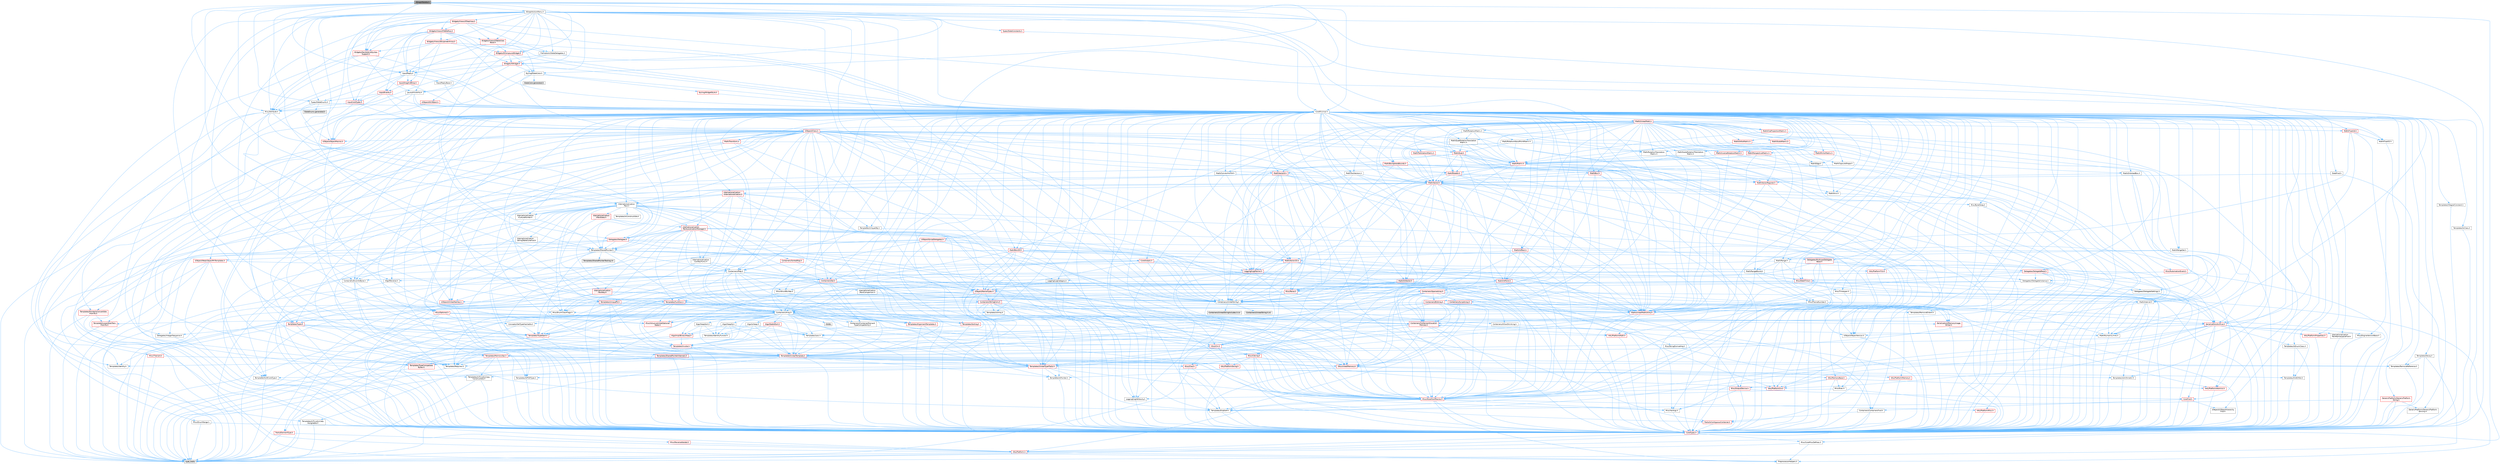 digraph "SGraphPalette.h"
{
 // INTERACTIVE_SVG=YES
 // LATEX_PDF_SIZE
  bgcolor="transparent";
  edge [fontname=Helvetica,fontsize=10,labelfontname=Helvetica,labelfontsize=10];
  node [fontname=Helvetica,fontsize=10,shape=box,height=0.2,width=0.4];
  Node1 [id="Node000001",label="SGraphPalette.h",height=0.2,width=0.4,color="gray40", fillcolor="grey60", style="filled", fontcolor="black",tooltip=" "];
  Node1 -> Node2 [id="edge1_Node000001_Node000002",color="steelblue1",style="solid",tooltip=" "];
  Node2 [id="Node000002",label="Containers/Array.h",height=0.2,width=0.4,color="grey40", fillcolor="white", style="filled",URL="$df/dd0/Array_8h.html",tooltip=" "];
  Node2 -> Node3 [id="edge2_Node000002_Node000003",color="steelblue1",style="solid",tooltip=" "];
  Node3 [id="Node000003",label="CoreTypes.h",height=0.2,width=0.4,color="red", fillcolor="#FFF0F0", style="filled",URL="$dc/dec/CoreTypes_8h.html",tooltip=" "];
  Node3 -> Node4 [id="edge3_Node000003_Node000004",color="steelblue1",style="solid",tooltip=" "];
  Node4 [id="Node000004",label="HAL/Platform.h",height=0.2,width=0.4,color="red", fillcolor="#FFF0F0", style="filled",URL="$d9/dd0/Platform_8h.html",tooltip=" "];
  Node4 -> Node7 [id="edge4_Node000004_Node000007",color="steelblue1",style="solid",tooltip=" "];
  Node7 [id="Node000007",label="type_traits",height=0.2,width=0.4,color="grey60", fillcolor="#E0E0E0", style="filled",tooltip=" "];
  Node4 -> Node8 [id="edge5_Node000004_Node000008",color="steelblue1",style="solid",tooltip=" "];
  Node8 [id="Node000008",label="PreprocessorHelpers.h",height=0.2,width=0.4,color="grey40", fillcolor="white", style="filled",URL="$db/ddb/PreprocessorHelpers_8h.html",tooltip=" "];
  Node3 -> Node15 [id="edge6_Node000003_Node000015",color="steelblue1",style="solid",tooltip=" "];
  Node15 [id="Node000015",label="Misc/CoreMiscDefines.h",height=0.2,width=0.4,color="grey40", fillcolor="white", style="filled",URL="$da/d38/CoreMiscDefines_8h.html",tooltip=" "];
  Node15 -> Node4 [id="edge7_Node000015_Node000004",color="steelblue1",style="solid",tooltip=" "];
  Node15 -> Node8 [id="edge8_Node000015_Node000008",color="steelblue1",style="solid",tooltip=" "];
  Node2 -> Node17 [id="edge9_Node000002_Node000017",color="steelblue1",style="solid",tooltip=" "];
  Node17 [id="Node000017",label="Misc/AssertionMacros.h",height=0.2,width=0.4,color="red", fillcolor="#FFF0F0", style="filled",URL="$d0/dfa/AssertionMacros_8h.html",tooltip=" "];
  Node17 -> Node3 [id="edge10_Node000017_Node000003",color="steelblue1",style="solid",tooltip=" "];
  Node17 -> Node4 [id="edge11_Node000017_Node000004",color="steelblue1",style="solid",tooltip=" "];
  Node17 -> Node18 [id="edge12_Node000017_Node000018",color="steelblue1",style="solid",tooltip=" "];
  Node18 [id="Node000018",label="HAL/PlatformMisc.h",height=0.2,width=0.4,color="red", fillcolor="#FFF0F0", style="filled",URL="$d0/df5/PlatformMisc_8h.html",tooltip=" "];
  Node18 -> Node3 [id="edge13_Node000018_Node000003",color="steelblue1",style="solid",tooltip=" "];
  Node17 -> Node8 [id="edge14_Node000017_Node000008",color="steelblue1",style="solid",tooltip=" "];
  Node17 -> Node54 [id="edge15_Node000017_Node000054",color="steelblue1",style="solid",tooltip=" "];
  Node54 [id="Node000054",label="Templates/EnableIf.h",height=0.2,width=0.4,color="grey40", fillcolor="white", style="filled",URL="$d7/d60/EnableIf_8h.html",tooltip=" "];
  Node54 -> Node3 [id="edge16_Node000054_Node000003",color="steelblue1",style="solid",tooltip=" "];
  Node17 -> Node60 [id="edge17_Node000017_Node000060",color="steelblue1",style="solid",tooltip=" "];
  Node60 [id="Node000060",label="Misc/VarArgs.h",height=0.2,width=0.4,color="grey40", fillcolor="white", style="filled",URL="$d5/d6f/VarArgs_8h.html",tooltip=" "];
  Node60 -> Node3 [id="edge18_Node000060_Node000003",color="steelblue1",style="solid",tooltip=" "];
  Node2 -> Node68 [id="edge19_Node000002_Node000068",color="steelblue1",style="solid",tooltip=" "];
  Node68 [id="Node000068",label="Misc/IntrusiveUnsetOptional\lState.h",height=0.2,width=0.4,color="red", fillcolor="#FFF0F0", style="filled",URL="$d2/d0a/IntrusiveUnsetOptionalState_8h.html",tooltip=" "];
  Node2 -> Node70 [id="edge20_Node000002_Node000070",color="steelblue1",style="solid",tooltip=" "];
  Node70 [id="Node000070",label="Misc/ReverseIterate.h",height=0.2,width=0.4,color="red", fillcolor="#FFF0F0", style="filled",URL="$db/de3/ReverseIterate_8h.html",tooltip=" "];
  Node70 -> Node4 [id="edge21_Node000070_Node000004",color="steelblue1",style="solid",tooltip=" "];
  Node2 -> Node72 [id="edge22_Node000002_Node000072",color="steelblue1",style="solid",tooltip=" "];
  Node72 [id="Node000072",label="HAL/UnrealMemory.h",height=0.2,width=0.4,color="red", fillcolor="#FFF0F0", style="filled",URL="$d9/d96/UnrealMemory_8h.html",tooltip=" "];
  Node72 -> Node3 [id="edge23_Node000072_Node000003",color="steelblue1",style="solid",tooltip=" "];
  Node72 -> Node76 [id="edge24_Node000072_Node000076",color="steelblue1",style="solid",tooltip=" "];
  Node76 [id="Node000076",label="HAL/MemoryBase.h",height=0.2,width=0.4,color="red", fillcolor="#FFF0F0", style="filled",URL="$d6/d9f/MemoryBase_8h.html",tooltip=" "];
  Node76 -> Node3 [id="edge25_Node000076_Node000003",color="steelblue1",style="solid",tooltip=" "];
  Node76 -> Node47 [id="edge26_Node000076_Node000047",color="steelblue1",style="solid",tooltip=" "];
  Node47 [id="Node000047",label="HAL/PlatformAtomics.h",height=0.2,width=0.4,color="red", fillcolor="#FFF0F0", style="filled",URL="$d3/d36/PlatformAtomics_8h.html",tooltip=" "];
  Node47 -> Node3 [id="edge27_Node000047_Node000003",color="steelblue1",style="solid",tooltip=" "];
  Node76 -> Node30 [id="edge28_Node000076_Node000030",color="steelblue1",style="solid",tooltip=" "];
  Node30 [id="Node000030",label="HAL/PlatformCrt.h",height=0.2,width=0.4,color="red", fillcolor="#FFF0F0", style="filled",URL="$d8/d75/PlatformCrt_8h.html",tooltip=" "];
  Node76 -> Node77 [id="edge29_Node000076_Node000077",color="steelblue1",style="solid",tooltip=" "];
  Node77 [id="Node000077",label="Misc/Exec.h",height=0.2,width=0.4,color="grey40", fillcolor="white", style="filled",URL="$de/ddb/Exec_8h.html",tooltip=" "];
  Node77 -> Node3 [id="edge30_Node000077_Node000003",color="steelblue1",style="solid",tooltip=" "];
  Node77 -> Node17 [id="edge31_Node000077_Node000017",color="steelblue1",style="solid",tooltip=" "];
  Node76 -> Node78 [id="edge32_Node000076_Node000078",color="steelblue1",style="solid",tooltip=" "];
  Node78 [id="Node000078",label="Misc/OutputDevice.h",height=0.2,width=0.4,color="red", fillcolor="#FFF0F0", style="filled",URL="$d7/d32/OutputDevice_8h.html",tooltip=" "];
  Node78 -> Node25 [id="edge33_Node000078_Node000025",color="steelblue1",style="solid",tooltip=" "];
  Node25 [id="Node000025",label="CoreFwd.h",height=0.2,width=0.4,color="red", fillcolor="#FFF0F0", style="filled",URL="$d1/d1e/CoreFwd_8h.html",tooltip=" "];
  Node25 -> Node3 [id="edge34_Node000025_Node000003",color="steelblue1",style="solid",tooltip=" "];
  Node25 -> Node26 [id="edge35_Node000025_Node000026",color="steelblue1",style="solid",tooltip=" "];
  Node26 [id="Node000026",label="Containers/ContainersFwd.h",height=0.2,width=0.4,color="grey40", fillcolor="white", style="filled",URL="$d4/d0a/ContainersFwd_8h.html",tooltip=" "];
  Node26 -> Node4 [id="edge36_Node000026_Node000004",color="steelblue1",style="solid",tooltip=" "];
  Node26 -> Node3 [id="edge37_Node000026_Node000003",color="steelblue1",style="solid",tooltip=" "];
  Node26 -> Node23 [id="edge38_Node000026_Node000023",color="steelblue1",style="solid",tooltip=" "];
  Node23 [id="Node000023",label="Traits/IsContiguousContainer.h",height=0.2,width=0.4,color="red", fillcolor="#FFF0F0", style="filled",URL="$d5/d3c/IsContiguousContainer_8h.html",tooltip=" "];
  Node23 -> Node3 [id="edge39_Node000023_Node000003",color="steelblue1",style="solid",tooltip=" "];
  Node25 -> Node28 [id="edge40_Node000025_Node000028",color="steelblue1",style="solid",tooltip=" "];
  Node28 [id="Node000028",label="UObject/UObjectHierarchy\lFwd.h",height=0.2,width=0.4,color="grey40", fillcolor="white", style="filled",URL="$d3/d13/UObjectHierarchyFwd_8h.html",tooltip=" "];
  Node78 -> Node3 [id="edge41_Node000078_Node000003",color="steelblue1",style="solid",tooltip=" "];
  Node78 -> Node79 [id="edge42_Node000078_Node000079",color="steelblue1",style="solid",tooltip=" "];
  Node79 [id="Node000079",label="Logging/LogVerbosity.h",height=0.2,width=0.4,color="grey40", fillcolor="white", style="filled",URL="$d2/d8f/LogVerbosity_8h.html",tooltip=" "];
  Node79 -> Node3 [id="edge43_Node000079_Node000003",color="steelblue1",style="solid",tooltip=" "];
  Node78 -> Node60 [id="edge44_Node000078_Node000060",color="steelblue1",style="solid",tooltip=" "];
  Node72 -> Node89 [id="edge45_Node000072_Node000089",color="steelblue1",style="solid",tooltip=" "];
  Node89 [id="Node000089",label="HAL/PlatformMemory.h",height=0.2,width=0.4,color="red", fillcolor="#FFF0F0", style="filled",URL="$de/d68/PlatformMemory_8h.html",tooltip=" "];
  Node89 -> Node3 [id="edge46_Node000089_Node000003",color="steelblue1",style="solid",tooltip=" "];
  Node72 -> Node92 [id="edge47_Node000072_Node000092",color="steelblue1",style="solid",tooltip=" "];
  Node92 [id="Node000092",label="Templates/IsPointer.h",height=0.2,width=0.4,color="grey40", fillcolor="white", style="filled",URL="$d7/d05/IsPointer_8h.html",tooltip=" "];
  Node92 -> Node3 [id="edge48_Node000092_Node000003",color="steelblue1",style="solid",tooltip=" "];
  Node2 -> Node93 [id="edge49_Node000002_Node000093",color="steelblue1",style="solid",tooltip=" "];
  Node93 [id="Node000093",label="Templates/UnrealTypeTraits.h",height=0.2,width=0.4,color="red", fillcolor="#FFF0F0", style="filled",URL="$d2/d2d/UnrealTypeTraits_8h.html",tooltip=" "];
  Node93 -> Node3 [id="edge50_Node000093_Node000003",color="steelblue1",style="solid",tooltip=" "];
  Node93 -> Node92 [id="edge51_Node000093_Node000092",color="steelblue1",style="solid",tooltip=" "];
  Node93 -> Node17 [id="edge52_Node000093_Node000017",color="steelblue1",style="solid",tooltip=" "];
  Node93 -> Node85 [id="edge53_Node000093_Node000085",color="steelblue1",style="solid",tooltip=" "];
  Node85 [id="Node000085",label="Templates/AndOrNot.h",height=0.2,width=0.4,color="grey40", fillcolor="white", style="filled",URL="$db/d0a/AndOrNot_8h.html",tooltip=" "];
  Node85 -> Node3 [id="edge54_Node000085_Node000003",color="steelblue1",style="solid",tooltip=" "];
  Node93 -> Node54 [id="edge55_Node000093_Node000054",color="steelblue1",style="solid",tooltip=" "];
  Node93 -> Node94 [id="edge56_Node000093_Node000094",color="steelblue1",style="solid",tooltip=" "];
  Node94 [id="Node000094",label="Templates/IsArithmetic.h",height=0.2,width=0.4,color="grey40", fillcolor="white", style="filled",URL="$d2/d5d/IsArithmetic_8h.html",tooltip=" "];
  Node94 -> Node3 [id="edge57_Node000094_Node000003",color="steelblue1",style="solid",tooltip=" "];
  Node93 -> Node96 [id="edge58_Node000093_Node000096",color="steelblue1",style="solid",tooltip=" "];
  Node96 [id="Node000096",label="Templates/IsPODType.h",height=0.2,width=0.4,color="grey40", fillcolor="white", style="filled",URL="$d7/db1/IsPODType_8h.html",tooltip=" "];
  Node96 -> Node3 [id="edge59_Node000096_Node000003",color="steelblue1",style="solid",tooltip=" "];
  Node93 -> Node97 [id="edge60_Node000093_Node000097",color="steelblue1",style="solid",tooltip=" "];
  Node97 [id="Node000097",label="Templates/IsUECoreType.h",height=0.2,width=0.4,color="grey40", fillcolor="white", style="filled",URL="$d1/db8/IsUECoreType_8h.html",tooltip=" "];
  Node97 -> Node3 [id="edge61_Node000097_Node000003",color="steelblue1",style="solid",tooltip=" "];
  Node97 -> Node7 [id="edge62_Node000097_Node000007",color="steelblue1",style="solid",tooltip=" "];
  Node93 -> Node86 [id="edge63_Node000093_Node000086",color="steelblue1",style="solid",tooltip=" "];
  Node86 [id="Node000086",label="Templates/IsTriviallyCopy\lConstructible.h",height=0.2,width=0.4,color="grey40", fillcolor="white", style="filled",URL="$d3/d78/IsTriviallyCopyConstructible_8h.html",tooltip=" "];
  Node86 -> Node3 [id="edge64_Node000086_Node000003",color="steelblue1",style="solid",tooltip=" "];
  Node86 -> Node7 [id="edge65_Node000086_Node000007",color="steelblue1",style="solid",tooltip=" "];
  Node2 -> Node98 [id="edge66_Node000002_Node000098",color="steelblue1",style="solid",tooltip=" "];
  Node98 [id="Node000098",label="Templates/UnrealTemplate.h",height=0.2,width=0.4,color="red", fillcolor="#FFF0F0", style="filled",URL="$d4/d24/UnrealTemplate_8h.html",tooltip=" "];
  Node98 -> Node3 [id="edge67_Node000098_Node000003",color="steelblue1",style="solid",tooltip=" "];
  Node98 -> Node92 [id="edge68_Node000098_Node000092",color="steelblue1",style="solid",tooltip=" "];
  Node98 -> Node72 [id="edge69_Node000098_Node000072",color="steelblue1",style="solid",tooltip=" "];
  Node98 -> Node93 [id="edge70_Node000098_Node000093",color="steelblue1",style="solid",tooltip=" "];
  Node98 -> Node101 [id="edge71_Node000098_Node000101",color="steelblue1",style="solid",tooltip=" "];
  Node101 [id="Node000101",label="Templates/RemoveReference.h",height=0.2,width=0.4,color="grey40", fillcolor="white", style="filled",URL="$da/dbe/RemoveReference_8h.html",tooltip=" "];
  Node101 -> Node3 [id="edge72_Node000101_Node000003",color="steelblue1",style="solid",tooltip=" "];
  Node98 -> Node62 [id="edge73_Node000098_Node000062",color="steelblue1",style="solid",tooltip=" "];
  Node62 [id="Node000062",label="Templates/Requires.h",height=0.2,width=0.4,color="grey40", fillcolor="white", style="filled",URL="$dc/d96/Requires_8h.html",tooltip=" "];
  Node62 -> Node54 [id="edge74_Node000062_Node000054",color="steelblue1",style="solid",tooltip=" "];
  Node62 -> Node7 [id="edge75_Node000062_Node000007",color="steelblue1",style="solid",tooltip=" "];
  Node98 -> Node102 [id="edge76_Node000098_Node000102",color="steelblue1",style="solid",tooltip=" "];
  Node102 [id="Node000102",label="Templates/TypeCompatible\lBytes.h",height=0.2,width=0.4,color="red", fillcolor="#FFF0F0", style="filled",URL="$df/d0a/TypeCompatibleBytes_8h.html",tooltip=" "];
  Node102 -> Node3 [id="edge77_Node000102_Node000003",color="steelblue1",style="solid",tooltip=" "];
  Node102 -> Node7 [id="edge78_Node000102_Node000007",color="steelblue1",style="solid",tooltip=" "];
  Node98 -> Node63 [id="edge79_Node000098_Node000063",color="steelblue1",style="solid",tooltip=" "];
  Node63 [id="Node000063",label="Templates/Identity.h",height=0.2,width=0.4,color="grey40", fillcolor="white", style="filled",URL="$d0/dd5/Identity_8h.html",tooltip=" "];
  Node98 -> Node23 [id="edge80_Node000098_Node000023",color="steelblue1",style="solid",tooltip=" "];
  Node98 -> Node7 [id="edge81_Node000098_Node000007",color="steelblue1",style="solid",tooltip=" "];
  Node2 -> Node104 [id="edge82_Node000002_Node000104",color="steelblue1",style="solid",tooltip=" "];
  Node104 [id="Node000104",label="Containers/AllowShrinking.h",height=0.2,width=0.4,color="grey40", fillcolor="white", style="filled",URL="$d7/d1a/AllowShrinking_8h.html",tooltip=" "];
  Node104 -> Node3 [id="edge83_Node000104_Node000003",color="steelblue1",style="solid",tooltip=" "];
  Node2 -> Node105 [id="edge84_Node000002_Node000105",color="steelblue1",style="solid",tooltip=" "];
  Node105 [id="Node000105",label="Containers/ContainerAllocation\lPolicies.h",height=0.2,width=0.4,color="red", fillcolor="#FFF0F0", style="filled",URL="$d7/dff/ContainerAllocationPolicies_8h.html",tooltip=" "];
  Node105 -> Node3 [id="edge85_Node000105_Node000003",color="steelblue1",style="solid",tooltip=" "];
  Node105 -> Node105 [id="edge86_Node000105_Node000105",color="steelblue1",style="solid",tooltip=" "];
  Node105 -> Node107 [id="edge87_Node000105_Node000107",color="steelblue1",style="solid",tooltip=" "];
  Node107 [id="Node000107",label="HAL/PlatformMath.h",height=0.2,width=0.4,color="red", fillcolor="#FFF0F0", style="filled",URL="$dc/d53/PlatformMath_8h.html",tooltip=" "];
  Node107 -> Node3 [id="edge88_Node000107_Node000003",color="steelblue1",style="solid",tooltip=" "];
  Node105 -> Node72 [id="edge89_Node000105_Node000072",color="steelblue1",style="solid",tooltip=" "];
  Node105 -> Node40 [id="edge90_Node000105_Node000040",color="steelblue1",style="solid",tooltip=" "];
  Node40 [id="Node000040",label="Math/NumericLimits.h",height=0.2,width=0.4,color="grey40", fillcolor="white", style="filled",URL="$df/d1b/NumericLimits_8h.html",tooltip=" "];
  Node40 -> Node3 [id="edge91_Node000040_Node000003",color="steelblue1",style="solid",tooltip=" "];
  Node105 -> Node17 [id="edge92_Node000105_Node000017",color="steelblue1",style="solid",tooltip=" "];
  Node105 -> Node116 [id="edge93_Node000105_Node000116",color="steelblue1",style="solid",tooltip=" "];
  Node116 [id="Node000116",label="Templates/MemoryOps.h",height=0.2,width=0.4,color="red", fillcolor="#FFF0F0", style="filled",URL="$db/dea/MemoryOps_8h.html",tooltip=" "];
  Node116 -> Node3 [id="edge94_Node000116_Node000003",color="steelblue1",style="solid",tooltip=" "];
  Node116 -> Node72 [id="edge95_Node000116_Node000072",color="steelblue1",style="solid",tooltip=" "];
  Node116 -> Node87 [id="edge96_Node000116_Node000087",color="steelblue1",style="solid",tooltip=" "];
  Node87 [id="Node000087",label="Templates/IsTriviallyCopy\lAssignable.h",height=0.2,width=0.4,color="grey40", fillcolor="white", style="filled",URL="$d2/df2/IsTriviallyCopyAssignable_8h.html",tooltip=" "];
  Node87 -> Node3 [id="edge97_Node000087_Node000003",color="steelblue1",style="solid",tooltip=" "];
  Node87 -> Node7 [id="edge98_Node000087_Node000007",color="steelblue1",style="solid",tooltip=" "];
  Node116 -> Node86 [id="edge99_Node000116_Node000086",color="steelblue1",style="solid",tooltip=" "];
  Node116 -> Node62 [id="edge100_Node000116_Node000062",color="steelblue1",style="solid",tooltip=" "];
  Node116 -> Node93 [id="edge101_Node000116_Node000093",color="steelblue1",style="solid",tooltip=" "];
  Node116 -> Node7 [id="edge102_Node000116_Node000007",color="steelblue1",style="solid",tooltip=" "];
  Node105 -> Node102 [id="edge103_Node000105_Node000102",color="steelblue1",style="solid",tooltip=" "];
  Node105 -> Node7 [id="edge104_Node000105_Node000007",color="steelblue1",style="solid",tooltip=" "];
  Node2 -> Node117 [id="edge105_Node000002_Node000117",color="steelblue1",style="solid",tooltip=" "];
  Node117 [id="Node000117",label="Containers/ContainerElement\lTypeCompatibility.h",height=0.2,width=0.4,color="grey40", fillcolor="white", style="filled",URL="$df/ddf/ContainerElementTypeCompatibility_8h.html",tooltip=" "];
  Node117 -> Node3 [id="edge106_Node000117_Node000003",color="steelblue1",style="solid",tooltip=" "];
  Node117 -> Node93 [id="edge107_Node000117_Node000093",color="steelblue1",style="solid",tooltip=" "];
  Node2 -> Node118 [id="edge108_Node000002_Node000118",color="steelblue1",style="solid",tooltip=" "];
  Node118 [id="Node000118",label="Serialization/Archive.h",height=0.2,width=0.4,color="red", fillcolor="#FFF0F0", style="filled",URL="$d7/d3b/Archive_8h.html",tooltip=" "];
  Node118 -> Node25 [id="edge109_Node000118_Node000025",color="steelblue1",style="solid",tooltip=" "];
  Node118 -> Node3 [id="edge110_Node000118_Node000003",color="steelblue1",style="solid",tooltip=" "];
  Node118 -> Node119 [id="edge111_Node000118_Node000119",color="steelblue1",style="solid",tooltip=" "];
  Node119 [id="Node000119",label="HAL/PlatformProperties.h",height=0.2,width=0.4,color="red", fillcolor="#FFF0F0", style="filled",URL="$d9/db0/PlatformProperties_8h.html",tooltip=" "];
  Node119 -> Node3 [id="edge112_Node000119_Node000003",color="steelblue1",style="solid",tooltip=" "];
  Node118 -> Node122 [id="edge113_Node000118_Node000122",color="steelblue1",style="solid",tooltip=" "];
  Node122 [id="Node000122",label="Internationalization\l/TextNamespaceFwd.h",height=0.2,width=0.4,color="grey40", fillcolor="white", style="filled",URL="$d8/d97/TextNamespaceFwd_8h.html",tooltip=" "];
  Node122 -> Node3 [id="edge114_Node000122_Node000003",color="steelblue1",style="solid",tooltip=" "];
  Node118 -> Node17 [id="edge115_Node000118_Node000017",color="steelblue1",style="solid",tooltip=" "];
  Node118 -> Node123 [id="edge116_Node000118_Node000123",color="steelblue1",style="solid",tooltip=" "];
  Node123 [id="Node000123",label="Misc/EngineVersionBase.h",height=0.2,width=0.4,color="grey40", fillcolor="white", style="filled",URL="$d5/d2b/EngineVersionBase_8h.html",tooltip=" "];
  Node123 -> Node3 [id="edge117_Node000123_Node000003",color="steelblue1",style="solid",tooltip=" "];
  Node118 -> Node60 [id="edge118_Node000118_Node000060",color="steelblue1",style="solid",tooltip=" "];
  Node118 -> Node54 [id="edge119_Node000118_Node000054",color="steelblue1",style="solid",tooltip=" "];
  Node118 -> Node126 [id="edge120_Node000118_Node000126",color="steelblue1",style="solid",tooltip=" "];
  Node126 [id="Node000126",label="Templates/IsEnumClass.h",height=0.2,width=0.4,color="grey40", fillcolor="white", style="filled",URL="$d7/d15/IsEnumClass_8h.html",tooltip=" "];
  Node126 -> Node3 [id="edge121_Node000126_Node000003",color="steelblue1",style="solid",tooltip=" "];
  Node126 -> Node85 [id="edge122_Node000126_Node000085",color="steelblue1",style="solid",tooltip=" "];
  Node118 -> Node98 [id="edge123_Node000118_Node000098",color="steelblue1",style="solid",tooltip=" "];
  Node118 -> Node127 [id="edge124_Node000118_Node000127",color="steelblue1",style="solid",tooltip=" "];
  Node127 [id="Node000127",label="UObject/ObjectVersion.h",height=0.2,width=0.4,color="grey40", fillcolor="white", style="filled",URL="$da/d63/ObjectVersion_8h.html",tooltip=" "];
  Node127 -> Node3 [id="edge125_Node000127_Node000003",color="steelblue1",style="solid",tooltip=" "];
  Node2 -> Node128 [id="edge126_Node000002_Node000128",color="steelblue1",style="solid",tooltip=" "];
  Node128 [id="Node000128",label="Serialization/MemoryImage\lWriter.h",height=0.2,width=0.4,color="red", fillcolor="#FFF0F0", style="filled",URL="$d0/d08/MemoryImageWriter_8h.html",tooltip=" "];
  Node128 -> Node3 [id="edge127_Node000128_Node000003",color="steelblue1",style="solid",tooltip=" "];
  Node2 -> Node142 [id="edge128_Node000002_Node000142",color="steelblue1",style="solid",tooltip=" "];
  Node142 [id="Node000142",label="Algo/Heapify.h",height=0.2,width=0.4,color="grey40", fillcolor="white", style="filled",URL="$d0/d2a/Heapify_8h.html",tooltip=" "];
  Node142 -> Node143 [id="edge129_Node000142_Node000143",color="steelblue1",style="solid",tooltip=" "];
  Node143 [id="Node000143",label="Algo/Impl/BinaryHeap.h",height=0.2,width=0.4,color="red", fillcolor="#FFF0F0", style="filled",URL="$d7/da3/Algo_2Impl_2BinaryHeap_8h.html",tooltip=" "];
  Node143 -> Node144 [id="edge130_Node000143_Node000144",color="steelblue1",style="solid",tooltip=" "];
  Node144 [id="Node000144",label="Templates/Invoke.h",height=0.2,width=0.4,color="red", fillcolor="#FFF0F0", style="filled",URL="$d7/deb/Invoke_8h.html",tooltip=" "];
  Node144 -> Node3 [id="edge131_Node000144_Node000003",color="steelblue1",style="solid",tooltip=" "];
  Node144 -> Node98 [id="edge132_Node000144_Node000098",color="steelblue1",style="solid",tooltip=" "];
  Node144 -> Node7 [id="edge133_Node000144_Node000007",color="steelblue1",style="solid",tooltip=" "];
  Node143 -> Node7 [id="edge134_Node000143_Node000007",color="steelblue1",style="solid",tooltip=" "];
  Node142 -> Node148 [id="edge135_Node000142_Node000148",color="steelblue1",style="solid",tooltip=" "];
  Node148 [id="Node000148",label="Templates/IdentityFunctor.h",height=0.2,width=0.4,color="grey40", fillcolor="white", style="filled",URL="$d7/d2e/IdentityFunctor_8h.html",tooltip=" "];
  Node148 -> Node4 [id="edge136_Node000148_Node000004",color="steelblue1",style="solid",tooltip=" "];
  Node142 -> Node144 [id="edge137_Node000142_Node000144",color="steelblue1",style="solid",tooltip=" "];
  Node142 -> Node149 [id="edge138_Node000142_Node000149",color="steelblue1",style="solid",tooltip=" "];
  Node149 [id="Node000149",label="Templates/Less.h",height=0.2,width=0.4,color="grey40", fillcolor="white", style="filled",URL="$de/dc8/Less_8h.html",tooltip=" "];
  Node149 -> Node3 [id="edge139_Node000149_Node000003",color="steelblue1",style="solid",tooltip=" "];
  Node149 -> Node98 [id="edge140_Node000149_Node000098",color="steelblue1",style="solid",tooltip=" "];
  Node142 -> Node98 [id="edge141_Node000142_Node000098",color="steelblue1",style="solid",tooltip=" "];
  Node2 -> Node150 [id="edge142_Node000002_Node000150",color="steelblue1",style="solid",tooltip=" "];
  Node150 [id="Node000150",label="Algo/HeapSort.h",height=0.2,width=0.4,color="grey40", fillcolor="white", style="filled",URL="$d3/d92/HeapSort_8h.html",tooltip=" "];
  Node150 -> Node143 [id="edge143_Node000150_Node000143",color="steelblue1",style="solid",tooltip=" "];
  Node150 -> Node148 [id="edge144_Node000150_Node000148",color="steelblue1",style="solid",tooltip=" "];
  Node150 -> Node149 [id="edge145_Node000150_Node000149",color="steelblue1",style="solid",tooltip=" "];
  Node150 -> Node98 [id="edge146_Node000150_Node000098",color="steelblue1",style="solid",tooltip=" "];
  Node2 -> Node151 [id="edge147_Node000002_Node000151",color="steelblue1",style="solid",tooltip=" "];
  Node151 [id="Node000151",label="Algo/IsHeap.h",height=0.2,width=0.4,color="grey40", fillcolor="white", style="filled",URL="$de/d32/IsHeap_8h.html",tooltip=" "];
  Node151 -> Node143 [id="edge148_Node000151_Node000143",color="steelblue1",style="solid",tooltip=" "];
  Node151 -> Node148 [id="edge149_Node000151_Node000148",color="steelblue1",style="solid",tooltip=" "];
  Node151 -> Node144 [id="edge150_Node000151_Node000144",color="steelblue1",style="solid",tooltip=" "];
  Node151 -> Node149 [id="edge151_Node000151_Node000149",color="steelblue1",style="solid",tooltip=" "];
  Node151 -> Node98 [id="edge152_Node000151_Node000098",color="steelblue1",style="solid",tooltip=" "];
  Node2 -> Node143 [id="edge153_Node000002_Node000143",color="steelblue1",style="solid",tooltip=" "];
  Node2 -> Node152 [id="edge154_Node000002_Node000152",color="steelblue1",style="solid",tooltip=" "];
  Node152 [id="Node000152",label="Algo/StableSort.h",height=0.2,width=0.4,color="red", fillcolor="#FFF0F0", style="filled",URL="$d7/d3c/StableSort_8h.html",tooltip=" "];
  Node152 -> Node148 [id="edge155_Node000152_Node000148",color="steelblue1",style="solid",tooltip=" "];
  Node152 -> Node144 [id="edge156_Node000152_Node000144",color="steelblue1",style="solid",tooltip=" "];
  Node152 -> Node149 [id="edge157_Node000152_Node000149",color="steelblue1",style="solid",tooltip=" "];
  Node152 -> Node98 [id="edge158_Node000152_Node000098",color="steelblue1",style="solid",tooltip=" "];
  Node2 -> Node155 [id="edge159_Node000002_Node000155",color="steelblue1",style="solid",tooltip=" "];
  Node155 [id="Node000155",label="Concepts/GetTypeHashable.h",height=0.2,width=0.4,color="grey40", fillcolor="white", style="filled",URL="$d3/da2/GetTypeHashable_8h.html",tooltip=" "];
  Node155 -> Node3 [id="edge160_Node000155_Node000003",color="steelblue1",style="solid",tooltip=" "];
  Node155 -> Node133 [id="edge161_Node000155_Node000133",color="steelblue1",style="solid",tooltip=" "];
  Node133 [id="Node000133",label="Templates/TypeHash.h",height=0.2,width=0.4,color="red", fillcolor="#FFF0F0", style="filled",URL="$d1/d62/TypeHash_8h.html",tooltip=" "];
  Node133 -> Node3 [id="edge162_Node000133_Node000003",color="steelblue1",style="solid",tooltip=" "];
  Node133 -> Node62 [id="edge163_Node000133_Node000062",color="steelblue1",style="solid",tooltip=" "];
  Node133 -> Node134 [id="edge164_Node000133_Node000134",color="steelblue1",style="solid",tooltip=" "];
  Node134 [id="Node000134",label="Misc/Crc.h",height=0.2,width=0.4,color="red", fillcolor="#FFF0F0", style="filled",URL="$d4/dd2/Crc_8h.html",tooltip=" "];
  Node134 -> Node3 [id="edge165_Node000134_Node000003",color="steelblue1",style="solid",tooltip=" "];
  Node134 -> Node74 [id="edge166_Node000134_Node000074",color="steelblue1",style="solid",tooltip=" "];
  Node74 [id="Node000074",label="HAL/PlatformString.h",height=0.2,width=0.4,color="red", fillcolor="#FFF0F0", style="filled",URL="$db/db5/PlatformString_8h.html",tooltip=" "];
  Node74 -> Node3 [id="edge167_Node000074_Node000003",color="steelblue1",style="solid",tooltip=" "];
  Node134 -> Node17 [id="edge168_Node000134_Node000017",color="steelblue1",style="solid",tooltip=" "];
  Node134 -> Node135 [id="edge169_Node000134_Node000135",color="steelblue1",style="solid",tooltip=" "];
  Node135 [id="Node000135",label="Misc/CString.h",height=0.2,width=0.4,color="red", fillcolor="#FFF0F0", style="filled",URL="$d2/d49/CString_8h.html",tooltip=" "];
  Node135 -> Node3 [id="edge170_Node000135_Node000003",color="steelblue1",style="solid",tooltip=" "];
  Node135 -> Node30 [id="edge171_Node000135_Node000030",color="steelblue1",style="solid",tooltip=" "];
  Node135 -> Node74 [id="edge172_Node000135_Node000074",color="steelblue1",style="solid",tooltip=" "];
  Node135 -> Node17 [id="edge173_Node000135_Node000017",color="steelblue1",style="solid",tooltip=" "];
  Node135 -> Node136 [id="edge174_Node000135_Node000136",color="steelblue1",style="solid",tooltip=" "];
  Node136 [id="Node000136",label="Misc/Char.h",height=0.2,width=0.4,color="red", fillcolor="#FFF0F0", style="filled",URL="$d0/d58/Char_8h.html",tooltip=" "];
  Node136 -> Node3 [id="edge175_Node000136_Node000003",color="steelblue1",style="solid",tooltip=" "];
  Node136 -> Node7 [id="edge176_Node000136_Node000007",color="steelblue1",style="solid",tooltip=" "];
  Node135 -> Node60 [id="edge177_Node000135_Node000060",color="steelblue1",style="solid",tooltip=" "];
  Node134 -> Node136 [id="edge178_Node000134_Node000136",color="steelblue1",style="solid",tooltip=" "];
  Node134 -> Node93 [id="edge179_Node000134_Node000093",color="steelblue1",style="solid",tooltip=" "];
  Node133 -> Node7 [id="edge180_Node000133_Node000007",color="steelblue1",style="solid",tooltip=" "];
  Node2 -> Node148 [id="edge181_Node000002_Node000148",color="steelblue1",style="solid",tooltip=" "];
  Node2 -> Node144 [id="edge182_Node000002_Node000144",color="steelblue1",style="solid",tooltip=" "];
  Node2 -> Node149 [id="edge183_Node000002_Node000149",color="steelblue1",style="solid",tooltip=" "];
  Node2 -> Node156 [id="edge184_Node000002_Node000156",color="steelblue1",style="solid",tooltip=" "];
  Node156 [id="Node000156",label="Templates/LosesQualifiers\lFromTo.h",height=0.2,width=0.4,color="red", fillcolor="#FFF0F0", style="filled",URL="$d2/db3/LosesQualifiersFromTo_8h.html",tooltip=" "];
  Node156 -> Node7 [id="edge185_Node000156_Node000007",color="steelblue1",style="solid",tooltip=" "];
  Node2 -> Node62 [id="edge186_Node000002_Node000062",color="steelblue1",style="solid",tooltip=" "];
  Node2 -> Node157 [id="edge187_Node000002_Node000157",color="steelblue1",style="solid",tooltip=" "];
  Node157 [id="Node000157",label="Templates/Sorting.h",height=0.2,width=0.4,color="red", fillcolor="#FFF0F0", style="filled",URL="$d3/d9e/Sorting_8h.html",tooltip=" "];
  Node157 -> Node3 [id="edge188_Node000157_Node000003",color="steelblue1",style="solid",tooltip=" "];
  Node157 -> Node107 [id="edge189_Node000157_Node000107",color="steelblue1",style="solid",tooltip=" "];
  Node157 -> Node149 [id="edge190_Node000157_Node000149",color="steelblue1",style="solid",tooltip=" "];
  Node2 -> Node161 [id="edge191_Node000002_Node000161",color="steelblue1",style="solid",tooltip=" "];
  Node161 [id="Node000161",label="Templates/AlignmentTemplates.h",height=0.2,width=0.4,color="red", fillcolor="#FFF0F0", style="filled",URL="$dd/d32/AlignmentTemplates_8h.html",tooltip=" "];
  Node161 -> Node3 [id="edge192_Node000161_Node000003",color="steelblue1",style="solid",tooltip=" "];
  Node161 -> Node92 [id="edge193_Node000161_Node000092",color="steelblue1",style="solid",tooltip=" "];
  Node2 -> Node21 [id="edge194_Node000002_Node000021",color="steelblue1",style="solid",tooltip=" "];
  Node21 [id="Node000021",label="Traits/ElementType.h",height=0.2,width=0.4,color="red", fillcolor="#FFF0F0", style="filled",URL="$d5/d4f/ElementType_8h.html",tooltip=" "];
  Node21 -> Node4 [id="edge195_Node000021_Node000004",color="steelblue1",style="solid",tooltip=" "];
  Node21 -> Node7 [id="edge196_Node000021_Node000007",color="steelblue1",style="solid",tooltip=" "];
  Node2 -> Node113 [id="edge197_Node000002_Node000113",color="steelblue1",style="solid",tooltip=" "];
  Node113 [id="Node000113",label="limits",height=0.2,width=0.4,color="grey60", fillcolor="#E0E0E0", style="filled",tooltip=" "];
  Node2 -> Node7 [id="edge198_Node000002_Node000007",color="steelblue1",style="solid",tooltip=" "];
  Node1 -> Node162 [id="edge199_Node000001_Node000162",color="steelblue1",style="solid",tooltip=" "];
  Node162 [id="Node000162",label="Containers/UnrealString.h",height=0.2,width=0.4,color="grey40", fillcolor="white", style="filled",URL="$d5/dba/UnrealString_8h.html",tooltip=" "];
  Node162 -> Node163 [id="edge200_Node000162_Node000163",color="steelblue1",style="solid",tooltip=" "];
  Node163 [id="Node000163",label="Containers/UnrealStringIncludes.h.inl",height=0.2,width=0.4,color="grey60", fillcolor="#E0E0E0", style="filled",tooltip=" "];
  Node162 -> Node164 [id="edge201_Node000162_Node000164",color="steelblue1",style="solid",tooltip=" "];
  Node164 [id="Node000164",label="Containers/UnrealString.h.inl",height=0.2,width=0.4,color="grey60", fillcolor="#E0E0E0", style="filled",tooltip=" "];
  Node162 -> Node165 [id="edge202_Node000162_Node000165",color="steelblue1",style="solid",tooltip=" "];
  Node165 [id="Node000165",label="Misc/StringFormatArg.h",height=0.2,width=0.4,color="grey40", fillcolor="white", style="filled",URL="$d2/d16/StringFormatArg_8h.html",tooltip=" "];
  Node165 -> Node26 [id="edge203_Node000165_Node000026",color="steelblue1",style="solid",tooltip=" "];
  Node1 -> Node166 [id="edge204_Node000001_Node000166",color="steelblue1",style="solid",tooltip=" "];
  Node166 [id="Node000166",label="CoreMinimal.h",height=0.2,width=0.4,color="grey40", fillcolor="white", style="filled",URL="$d7/d67/CoreMinimal_8h.html",tooltip=" "];
  Node166 -> Node3 [id="edge205_Node000166_Node000003",color="steelblue1",style="solid",tooltip=" "];
  Node166 -> Node25 [id="edge206_Node000166_Node000025",color="steelblue1",style="solid",tooltip=" "];
  Node166 -> Node28 [id="edge207_Node000166_Node000028",color="steelblue1",style="solid",tooltip=" "];
  Node166 -> Node26 [id="edge208_Node000166_Node000026",color="steelblue1",style="solid",tooltip=" "];
  Node166 -> Node60 [id="edge209_Node000166_Node000060",color="steelblue1",style="solid",tooltip=" "];
  Node166 -> Node79 [id="edge210_Node000166_Node000079",color="steelblue1",style="solid",tooltip=" "];
  Node166 -> Node78 [id="edge211_Node000166_Node000078",color="steelblue1",style="solid",tooltip=" "];
  Node166 -> Node30 [id="edge212_Node000166_Node000030",color="steelblue1",style="solid",tooltip=" "];
  Node166 -> Node18 [id="edge213_Node000166_Node000018",color="steelblue1",style="solid",tooltip=" "];
  Node166 -> Node17 [id="edge214_Node000166_Node000017",color="steelblue1",style="solid",tooltip=" "];
  Node166 -> Node92 [id="edge215_Node000166_Node000092",color="steelblue1",style="solid",tooltip=" "];
  Node166 -> Node89 [id="edge216_Node000166_Node000089",color="steelblue1",style="solid",tooltip=" "];
  Node166 -> Node47 [id="edge217_Node000166_Node000047",color="steelblue1",style="solid",tooltip=" "];
  Node166 -> Node77 [id="edge218_Node000166_Node000077",color="steelblue1",style="solid",tooltip=" "];
  Node166 -> Node76 [id="edge219_Node000166_Node000076",color="steelblue1",style="solid",tooltip=" "];
  Node166 -> Node72 [id="edge220_Node000166_Node000072",color="steelblue1",style="solid",tooltip=" "];
  Node166 -> Node94 [id="edge221_Node000166_Node000094",color="steelblue1",style="solid",tooltip=" "];
  Node166 -> Node85 [id="edge222_Node000166_Node000085",color="steelblue1",style="solid",tooltip=" "];
  Node166 -> Node96 [id="edge223_Node000166_Node000096",color="steelblue1",style="solid",tooltip=" "];
  Node166 -> Node97 [id="edge224_Node000166_Node000097",color="steelblue1",style="solid",tooltip=" "];
  Node166 -> Node86 [id="edge225_Node000166_Node000086",color="steelblue1",style="solid",tooltip=" "];
  Node166 -> Node93 [id="edge226_Node000166_Node000093",color="steelblue1",style="solid",tooltip=" "];
  Node166 -> Node54 [id="edge227_Node000166_Node000054",color="steelblue1",style="solid",tooltip=" "];
  Node166 -> Node101 [id="edge228_Node000166_Node000101",color="steelblue1",style="solid",tooltip=" "];
  Node166 -> Node167 [id="edge229_Node000166_Node000167",color="steelblue1",style="solid",tooltip=" "];
  Node167 [id="Node000167",label="Templates/IntegralConstant.h",height=0.2,width=0.4,color="grey40", fillcolor="white", style="filled",URL="$db/d1b/IntegralConstant_8h.html",tooltip=" "];
  Node167 -> Node3 [id="edge230_Node000167_Node000003",color="steelblue1",style="solid",tooltip=" "];
  Node166 -> Node168 [id="edge231_Node000166_Node000168",color="steelblue1",style="solid",tooltip=" "];
  Node168 [id="Node000168",label="Templates/IsClass.h",height=0.2,width=0.4,color="grey40", fillcolor="white", style="filled",URL="$db/dcb/IsClass_8h.html",tooltip=" "];
  Node168 -> Node3 [id="edge232_Node000168_Node000003",color="steelblue1",style="solid",tooltip=" "];
  Node166 -> Node102 [id="edge233_Node000166_Node000102",color="steelblue1",style="solid",tooltip=" "];
  Node166 -> Node23 [id="edge234_Node000166_Node000023",color="steelblue1",style="solid",tooltip=" "];
  Node166 -> Node98 [id="edge235_Node000166_Node000098",color="steelblue1",style="solid",tooltip=" "];
  Node166 -> Node40 [id="edge236_Node000166_Node000040",color="steelblue1",style="solid",tooltip=" "];
  Node166 -> Node107 [id="edge237_Node000166_Node000107",color="steelblue1",style="solid",tooltip=" "];
  Node166 -> Node87 [id="edge238_Node000166_Node000087",color="steelblue1",style="solid",tooltip=" "];
  Node166 -> Node116 [id="edge239_Node000166_Node000116",color="steelblue1",style="solid",tooltip=" "];
  Node166 -> Node105 [id="edge240_Node000166_Node000105",color="steelblue1",style="solid",tooltip=" "];
  Node166 -> Node126 [id="edge241_Node000166_Node000126",color="steelblue1",style="solid",tooltip=" "];
  Node166 -> Node119 [id="edge242_Node000166_Node000119",color="steelblue1",style="solid",tooltip=" "];
  Node166 -> Node123 [id="edge243_Node000166_Node000123",color="steelblue1",style="solid",tooltip=" "];
  Node166 -> Node122 [id="edge244_Node000166_Node000122",color="steelblue1",style="solid",tooltip=" "];
  Node166 -> Node118 [id="edge245_Node000166_Node000118",color="steelblue1",style="solid",tooltip=" "];
  Node166 -> Node149 [id="edge246_Node000166_Node000149",color="steelblue1",style="solid",tooltip=" "];
  Node166 -> Node157 [id="edge247_Node000166_Node000157",color="steelblue1",style="solid",tooltip=" "];
  Node166 -> Node136 [id="edge248_Node000166_Node000136",color="steelblue1",style="solid",tooltip=" "];
  Node166 -> Node169 [id="edge249_Node000166_Node000169",color="steelblue1",style="solid",tooltip=" "];
  Node169 [id="Node000169",label="GenericPlatform/GenericPlatform\lStricmp.h",height=0.2,width=0.4,color="grey40", fillcolor="white", style="filled",URL="$d2/d86/GenericPlatformStricmp_8h.html",tooltip=" "];
  Node169 -> Node3 [id="edge250_Node000169_Node000003",color="steelblue1",style="solid",tooltip=" "];
  Node166 -> Node170 [id="edge251_Node000166_Node000170",color="steelblue1",style="solid",tooltip=" "];
  Node170 [id="Node000170",label="GenericPlatform/GenericPlatform\lString.h",height=0.2,width=0.4,color="red", fillcolor="#FFF0F0", style="filled",URL="$dd/d20/GenericPlatformString_8h.html",tooltip=" "];
  Node170 -> Node3 [id="edge252_Node000170_Node000003",color="steelblue1",style="solid",tooltip=" "];
  Node170 -> Node169 [id="edge253_Node000170_Node000169",color="steelblue1",style="solid",tooltip=" "];
  Node170 -> Node54 [id="edge254_Node000170_Node000054",color="steelblue1",style="solid",tooltip=" "];
  Node170 -> Node7 [id="edge255_Node000170_Node000007",color="steelblue1",style="solid",tooltip=" "];
  Node166 -> Node74 [id="edge256_Node000166_Node000074",color="steelblue1",style="solid",tooltip=" "];
  Node166 -> Node135 [id="edge257_Node000166_Node000135",color="steelblue1",style="solid",tooltip=" "];
  Node166 -> Node134 [id="edge258_Node000166_Node000134",color="steelblue1",style="solid",tooltip=" "];
  Node166 -> Node160 [id="edge259_Node000166_Node000160",color="steelblue1",style="solid",tooltip=" "];
  Node160 [id="Node000160",label="Math/UnrealMathUtility.h",height=0.2,width=0.4,color="red", fillcolor="#FFF0F0", style="filled",URL="$db/db8/UnrealMathUtility_8h.html",tooltip=" "];
  Node160 -> Node3 [id="edge260_Node000160_Node000003",color="steelblue1",style="solid",tooltip=" "];
  Node160 -> Node17 [id="edge261_Node000160_Node000017",color="steelblue1",style="solid",tooltip=" "];
  Node160 -> Node107 [id="edge262_Node000160_Node000107",color="steelblue1",style="solid",tooltip=" "];
  Node160 -> Node63 [id="edge263_Node000160_Node000063",color="steelblue1",style="solid",tooltip=" "];
  Node160 -> Node62 [id="edge264_Node000160_Node000062",color="steelblue1",style="solid",tooltip=" "];
  Node166 -> Node162 [id="edge265_Node000166_Node000162",color="steelblue1",style="solid",tooltip=" "];
  Node166 -> Node2 [id="edge266_Node000166_Node000002",color="steelblue1",style="solid",tooltip=" "];
  Node166 -> Node173 [id="edge267_Node000166_Node000173",color="steelblue1",style="solid",tooltip=" "];
  Node173 [id="Node000173",label="Misc/FrameNumber.h",height=0.2,width=0.4,color="grey40", fillcolor="white", style="filled",URL="$dd/dbd/FrameNumber_8h.html",tooltip=" "];
  Node173 -> Node3 [id="edge268_Node000173_Node000003",color="steelblue1",style="solid",tooltip=" "];
  Node173 -> Node40 [id="edge269_Node000173_Node000040",color="steelblue1",style="solid",tooltip=" "];
  Node173 -> Node160 [id="edge270_Node000173_Node000160",color="steelblue1",style="solid",tooltip=" "];
  Node173 -> Node54 [id="edge271_Node000173_Node000054",color="steelblue1",style="solid",tooltip=" "];
  Node173 -> Node93 [id="edge272_Node000173_Node000093",color="steelblue1",style="solid",tooltip=" "];
  Node166 -> Node174 [id="edge273_Node000166_Node000174",color="steelblue1",style="solid",tooltip=" "];
  Node174 [id="Node000174",label="Misc/Timespan.h",height=0.2,width=0.4,color="grey40", fillcolor="white", style="filled",URL="$da/dd9/Timespan_8h.html",tooltip=" "];
  Node174 -> Node3 [id="edge274_Node000174_Node000003",color="steelblue1",style="solid",tooltip=" "];
  Node174 -> Node175 [id="edge275_Node000174_Node000175",color="steelblue1",style="solid",tooltip=" "];
  Node175 [id="Node000175",label="Math/Interval.h",height=0.2,width=0.4,color="grey40", fillcolor="white", style="filled",URL="$d1/d55/Interval_8h.html",tooltip=" "];
  Node175 -> Node3 [id="edge276_Node000175_Node000003",color="steelblue1",style="solid",tooltip=" "];
  Node175 -> Node94 [id="edge277_Node000175_Node000094",color="steelblue1",style="solid",tooltip=" "];
  Node175 -> Node93 [id="edge278_Node000175_Node000093",color="steelblue1",style="solid",tooltip=" "];
  Node175 -> Node40 [id="edge279_Node000175_Node000040",color="steelblue1",style="solid",tooltip=" "];
  Node175 -> Node160 [id="edge280_Node000175_Node000160",color="steelblue1",style="solid",tooltip=" "];
  Node174 -> Node160 [id="edge281_Node000174_Node000160",color="steelblue1",style="solid",tooltip=" "];
  Node174 -> Node17 [id="edge282_Node000174_Node000017",color="steelblue1",style="solid",tooltip=" "];
  Node166 -> Node176 [id="edge283_Node000166_Node000176",color="steelblue1",style="solid",tooltip=" "];
  Node176 [id="Node000176",label="Containers/StringConv.h",height=0.2,width=0.4,color="red", fillcolor="#FFF0F0", style="filled",URL="$d3/ddf/StringConv_8h.html",tooltip=" "];
  Node176 -> Node3 [id="edge284_Node000176_Node000003",color="steelblue1",style="solid",tooltip=" "];
  Node176 -> Node17 [id="edge285_Node000176_Node000017",color="steelblue1",style="solid",tooltip=" "];
  Node176 -> Node105 [id="edge286_Node000176_Node000105",color="steelblue1",style="solid",tooltip=" "];
  Node176 -> Node2 [id="edge287_Node000176_Node000002",color="steelblue1",style="solid",tooltip=" "];
  Node176 -> Node135 [id="edge288_Node000176_Node000135",color="steelblue1",style="solid",tooltip=" "];
  Node176 -> Node177 [id="edge289_Node000176_Node000177",color="steelblue1",style="solid",tooltip=" "];
  Node177 [id="Node000177",label="Templates/IsArray.h",height=0.2,width=0.4,color="grey40", fillcolor="white", style="filled",URL="$d8/d8d/IsArray_8h.html",tooltip=" "];
  Node177 -> Node3 [id="edge290_Node000177_Node000003",color="steelblue1",style="solid",tooltip=" "];
  Node176 -> Node98 [id="edge291_Node000176_Node000098",color="steelblue1",style="solid",tooltip=" "];
  Node176 -> Node93 [id="edge292_Node000176_Node000093",color="steelblue1",style="solid",tooltip=" "];
  Node176 -> Node21 [id="edge293_Node000176_Node000021",color="steelblue1",style="solid",tooltip=" "];
  Node176 -> Node23 [id="edge294_Node000176_Node000023",color="steelblue1",style="solid",tooltip=" "];
  Node176 -> Node7 [id="edge295_Node000176_Node000007",color="steelblue1",style="solid",tooltip=" "];
  Node166 -> Node178 [id="edge296_Node000166_Node000178",color="steelblue1",style="solid",tooltip=" "];
  Node178 [id="Node000178",label="UObject/UnrealNames.h",height=0.2,width=0.4,color="red", fillcolor="#FFF0F0", style="filled",URL="$d8/db1/UnrealNames_8h.html",tooltip=" "];
  Node178 -> Node3 [id="edge297_Node000178_Node000003",color="steelblue1",style="solid",tooltip=" "];
  Node166 -> Node180 [id="edge298_Node000166_Node000180",color="steelblue1",style="solid",tooltip=" "];
  Node180 [id="Node000180",label="UObject/NameTypes.h",height=0.2,width=0.4,color="red", fillcolor="#FFF0F0", style="filled",URL="$d6/d35/NameTypes_8h.html",tooltip=" "];
  Node180 -> Node3 [id="edge299_Node000180_Node000003",color="steelblue1",style="solid",tooltip=" "];
  Node180 -> Node17 [id="edge300_Node000180_Node000017",color="steelblue1",style="solid",tooltip=" "];
  Node180 -> Node72 [id="edge301_Node000180_Node000072",color="steelblue1",style="solid",tooltip=" "];
  Node180 -> Node93 [id="edge302_Node000180_Node000093",color="steelblue1",style="solid",tooltip=" "];
  Node180 -> Node98 [id="edge303_Node000180_Node000098",color="steelblue1",style="solid",tooltip=" "];
  Node180 -> Node162 [id="edge304_Node000180_Node000162",color="steelblue1",style="solid",tooltip=" "];
  Node180 -> Node176 [id="edge305_Node000180_Node000176",color="steelblue1",style="solid",tooltip=" "];
  Node180 -> Node178 [id="edge306_Node000180_Node000178",color="steelblue1",style="solid",tooltip=" "];
  Node180 -> Node68 [id="edge307_Node000180_Node000068",color="steelblue1",style="solid",tooltip=" "];
  Node166 -> Node188 [id="edge308_Node000166_Node000188",color="steelblue1",style="solid",tooltip=" "];
  Node188 [id="Node000188",label="Misc/Parse.h",height=0.2,width=0.4,color="red", fillcolor="#FFF0F0", style="filled",URL="$dc/d71/Parse_8h.html",tooltip=" "];
  Node188 -> Node162 [id="edge309_Node000188_Node000162",color="steelblue1",style="solid",tooltip=" "];
  Node188 -> Node3 [id="edge310_Node000188_Node000003",color="steelblue1",style="solid",tooltip=" "];
  Node188 -> Node30 [id="edge311_Node000188_Node000030",color="steelblue1",style="solid",tooltip=" "];
  Node188 -> Node42 [id="edge312_Node000188_Node000042",color="steelblue1",style="solid",tooltip=" "];
  Node42 [id="Node000042",label="Misc/EnumClassFlags.h",height=0.2,width=0.4,color="grey40", fillcolor="white", style="filled",URL="$d8/de7/EnumClassFlags_8h.html",tooltip=" "];
  Node188 -> Node189 [id="edge313_Node000188_Node000189",color="steelblue1",style="solid",tooltip=" "];
  Node189 [id="Node000189",label="Templates/Function.h",height=0.2,width=0.4,color="red", fillcolor="#FFF0F0", style="filled",URL="$df/df5/Function_8h.html",tooltip=" "];
  Node189 -> Node3 [id="edge314_Node000189_Node000003",color="steelblue1",style="solid",tooltip=" "];
  Node189 -> Node17 [id="edge315_Node000189_Node000017",color="steelblue1",style="solid",tooltip=" "];
  Node189 -> Node68 [id="edge316_Node000189_Node000068",color="steelblue1",style="solid",tooltip=" "];
  Node189 -> Node72 [id="edge317_Node000189_Node000072",color="steelblue1",style="solid",tooltip=" "];
  Node189 -> Node93 [id="edge318_Node000189_Node000093",color="steelblue1",style="solid",tooltip=" "];
  Node189 -> Node144 [id="edge319_Node000189_Node000144",color="steelblue1",style="solid",tooltip=" "];
  Node189 -> Node98 [id="edge320_Node000189_Node000098",color="steelblue1",style="solid",tooltip=" "];
  Node189 -> Node62 [id="edge321_Node000189_Node000062",color="steelblue1",style="solid",tooltip=" "];
  Node189 -> Node160 [id="edge322_Node000189_Node000160",color="steelblue1",style="solid",tooltip=" "];
  Node189 -> Node7 [id="edge323_Node000189_Node000007",color="steelblue1",style="solid",tooltip=" "];
  Node166 -> Node161 [id="edge324_Node000166_Node000161",color="steelblue1",style="solid",tooltip=" "];
  Node166 -> Node191 [id="edge325_Node000166_Node000191",color="steelblue1",style="solid",tooltip=" "];
  Node191 [id="Node000191",label="Misc/StructBuilder.h",height=0.2,width=0.4,color="grey40", fillcolor="white", style="filled",URL="$d9/db3/StructBuilder_8h.html",tooltip=" "];
  Node191 -> Node3 [id="edge326_Node000191_Node000003",color="steelblue1",style="solid",tooltip=" "];
  Node191 -> Node160 [id="edge327_Node000191_Node000160",color="steelblue1",style="solid",tooltip=" "];
  Node191 -> Node161 [id="edge328_Node000191_Node000161",color="steelblue1",style="solid",tooltip=" "];
  Node166 -> Node109 [id="edge329_Node000166_Node000109",color="steelblue1",style="solid",tooltip=" "];
  Node109 [id="Node000109",label="Templates/Decay.h",height=0.2,width=0.4,color="grey40", fillcolor="white", style="filled",URL="$dd/d0f/Decay_8h.html",tooltip=" "];
  Node109 -> Node3 [id="edge330_Node000109_Node000003",color="steelblue1",style="solid",tooltip=" "];
  Node109 -> Node101 [id="edge331_Node000109_Node000101",color="steelblue1",style="solid",tooltip=" "];
  Node109 -> Node7 [id="edge332_Node000109_Node000007",color="steelblue1",style="solid",tooltip=" "];
  Node166 -> Node192 [id="edge333_Node000166_Node000192",color="steelblue1",style="solid",tooltip=" "];
  Node192 [id="Node000192",label="Templates/PointerIsConvertible\lFromTo.h",height=0.2,width=0.4,color="red", fillcolor="#FFF0F0", style="filled",URL="$d6/d65/PointerIsConvertibleFromTo_8h.html",tooltip=" "];
  Node192 -> Node3 [id="edge334_Node000192_Node000003",color="steelblue1",style="solid",tooltip=" "];
  Node192 -> Node156 [id="edge335_Node000192_Node000156",color="steelblue1",style="solid",tooltip=" "];
  Node192 -> Node7 [id="edge336_Node000192_Node000007",color="steelblue1",style="solid",tooltip=" "];
  Node166 -> Node144 [id="edge337_Node000166_Node000144",color="steelblue1",style="solid",tooltip=" "];
  Node166 -> Node189 [id="edge338_Node000166_Node000189",color="steelblue1",style="solid",tooltip=" "];
  Node166 -> Node133 [id="edge339_Node000166_Node000133",color="steelblue1",style="solid",tooltip=" "];
  Node166 -> Node193 [id="edge340_Node000166_Node000193",color="steelblue1",style="solid",tooltip=" "];
  Node193 [id="Node000193",label="Containers/ScriptArray.h",height=0.2,width=0.4,color="red", fillcolor="#FFF0F0", style="filled",URL="$dc/daf/ScriptArray_8h.html",tooltip=" "];
  Node193 -> Node3 [id="edge341_Node000193_Node000003",color="steelblue1",style="solid",tooltip=" "];
  Node193 -> Node17 [id="edge342_Node000193_Node000017",color="steelblue1",style="solid",tooltip=" "];
  Node193 -> Node72 [id="edge343_Node000193_Node000072",color="steelblue1",style="solid",tooltip=" "];
  Node193 -> Node104 [id="edge344_Node000193_Node000104",color="steelblue1",style="solid",tooltip=" "];
  Node193 -> Node105 [id="edge345_Node000193_Node000105",color="steelblue1",style="solid",tooltip=" "];
  Node193 -> Node2 [id="edge346_Node000193_Node000002",color="steelblue1",style="solid",tooltip=" "];
  Node166 -> Node194 [id="edge347_Node000166_Node000194",color="steelblue1",style="solid",tooltip=" "];
  Node194 [id="Node000194",label="Containers/BitArray.h",height=0.2,width=0.4,color="red", fillcolor="#FFF0F0", style="filled",URL="$d1/de4/BitArray_8h.html",tooltip=" "];
  Node194 -> Node105 [id="edge348_Node000194_Node000105",color="steelblue1",style="solid",tooltip=" "];
  Node194 -> Node3 [id="edge349_Node000194_Node000003",color="steelblue1",style="solid",tooltip=" "];
  Node194 -> Node47 [id="edge350_Node000194_Node000047",color="steelblue1",style="solid",tooltip=" "];
  Node194 -> Node72 [id="edge351_Node000194_Node000072",color="steelblue1",style="solid",tooltip=" "];
  Node194 -> Node160 [id="edge352_Node000194_Node000160",color="steelblue1",style="solid",tooltip=" "];
  Node194 -> Node17 [id="edge353_Node000194_Node000017",color="steelblue1",style="solid",tooltip=" "];
  Node194 -> Node42 [id="edge354_Node000194_Node000042",color="steelblue1",style="solid",tooltip=" "];
  Node194 -> Node118 [id="edge355_Node000194_Node000118",color="steelblue1",style="solid",tooltip=" "];
  Node194 -> Node128 [id="edge356_Node000194_Node000128",color="steelblue1",style="solid",tooltip=" "];
  Node194 -> Node54 [id="edge357_Node000194_Node000054",color="steelblue1",style="solid",tooltip=" "];
  Node194 -> Node144 [id="edge358_Node000194_Node000144",color="steelblue1",style="solid",tooltip=" "];
  Node194 -> Node98 [id="edge359_Node000194_Node000098",color="steelblue1",style="solid",tooltip=" "];
  Node194 -> Node93 [id="edge360_Node000194_Node000093",color="steelblue1",style="solid",tooltip=" "];
  Node166 -> Node195 [id="edge361_Node000166_Node000195",color="steelblue1",style="solid",tooltip=" "];
  Node195 [id="Node000195",label="Containers/SparseArray.h",height=0.2,width=0.4,color="red", fillcolor="#FFF0F0", style="filled",URL="$d5/dbf/SparseArray_8h.html",tooltip=" "];
  Node195 -> Node3 [id="edge362_Node000195_Node000003",color="steelblue1",style="solid",tooltip=" "];
  Node195 -> Node17 [id="edge363_Node000195_Node000017",color="steelblue1",style="solid",tooltip=" "];
  Node195 -> Node72 [id="edge364_Node000195_Node000072",color="steelblue1",style="solid",tooltip=" "];
  Node195 -> Node93 [id="edge365_Node000195_Node000093",color="steelblue1",style="solid",tooltip=" "];
  Node195 -> Node98 [id="edge366_Node000195_Node000098",color="steelblue1",style="solid",tooltip=" "];
  Node195 -> Node105 [id="edge367_Node000195_Node000105",color="steelblue1",style="solid",tooltip=" "];
  Node195 -> Node149 [id="edge368_Node000195_Node000149",color="steelblue1",style="solid",tooltip=" "];
  Node195 -> Node2 [id="edge369_Node000195_Node000002",color="steelblue1",style="solid",tooltip=" "];
  Node195 -> Node160 [id="edge370_Node000195_Node000160",color="steelblue1",style="solid",tooltip=" "];
  Node195 -> Node193 [id="edge371_Node000195_Node000193",color="steelblue1",style="solid",tooltip=" "];
  Node195 -> Node194 [id="edge372_Node000195_Node000194",color="steelblue1",style="solid",tooltip=" "];
  Node195 -> Node128 [id="edge373_Node000195_Node000128",color="steelblue1",style="solid",tooltip=" "];
  Node195 -> Node162 [id="edge374_Node000195_Node000162",color="steelblue1",style="solid",tooltip=" "];
  Node195 -> Node68 [id="edge375_Node000195_Node000068",color="steelblue1",style="solid",tooltip=" "];
  Node166 -> Node211 [id="edge376_Node000166_Node000211",color="steelblue1",style="solid",tooltip=" "];
  Node211 [id="Node000211",label="Containers/Set.h",height=0.2,width=0.4,color="red", fillcolor="#FFF0F0", style="filled",URL="$d4/d45/Set_8h.html",tooltip=" "];
  Node211 -> Node105 [id="edge377_Node000211_Node000105",color="steelblue1",style="solid",tooltip=" "];
  Node211 -> Node117 [id="edge378_Node000211_Node000117",color="steelblue1",style="solid",tooltip=" "];
  Node211 -> Node195 [id="edge379_Node000211_Node000195",color="steelblue1",style="solid",tooltip=" "];
  Node211 -> Node26 [id="edge380_Node000211_Node000026",color="steelblue1",style="solid",tooltip=" "];
  Node211 -> Node160 [id="edge381_Node000211_Node000160",color="steelblue1",style="solid",tooltip=" "];
  Node211 -> Node17 [id="edge382_Node000211_Node000017",color="steelblue1",style="solid",tooltip=" "];
  Node211 -> Node191 [id="edge383_Node000211_Node000191",color="steelblue1",style="solid",tooltip=" "];
  Node211 -> Node128 [id="edge384_Node000211_Node000128",color="steelblue1",style="solid",tooltip=" "];
  Node211 -> Node189 [id="edge385_Node000211_Node000189",color="steelblue1",style="solid",tooltip=" "];
  Node211 -> Node157 [id="edge386_Node000211_Node000157",color="steelblue1",style="solid",tooltip=" "];
  Node211 -> Node133 [id="edge387_Node000211_Node000133",color="steelblue1",style="solid",tooltip=" "];
  Node211 -> Node98 [id="edge388_Node000211_Node000098",color="steelblue1",style="solid",tooltip=" "];
  Node211 -> Node7 [id="edge389_Node000211_Node000007",color="steelblue1",style="solid",tooltip=" "];
  Node166 -> Node214 [id="edge390_Node000166_Node000214",color="steelblue1",style="solid",tooltip=" "];
  Node214 [id="Node000214",label="Algo/Reverse.h",height=0.2,width=0.4,color="grey40", fillcolor="white", style="filled",URL="$d5/d93/Reverse_8h.html",tooltip=" "];
  Node214 -> Node3 [id="edge391_Node000214_Node000003",color="steelblue1",style="solid",tooltip=" "];
  Node214 -> Node98 [id="edge392_Node000214_Node000098",color="steelblue1",style="solid",tooltip=" "];
  Node166 -> Node215 [id="edge393_Node000166_Node000215",color="steelblue1",style="solid",tooltip=" "];
  Node215 [id="Node000215",label="Containers/Map.h",height=0.2,width=0.4,color="grey40", fillcolor="white", style="filled",URL="$df/d79/Map_8h.html",tooltip=" "];
  Node215 -> Node3 [id="edge394_Node000215_Node000003",color="steelblue1",style="solid",tooltip=" "];
  Node215 -> Node214 [id="edge395_Node000215_Node000214",color="steelblue1",style="solid",tooltip=" "];
  Node215 -> Node117 [id="edge396_Node000215_Node000117",color="steelblue1",style="solid",tooltip=" "];
  Node215 -> Node211 [id="edge397_Node000215_Node000211",color="steelblue1",style="solid",tooltip=" "];
  Node215 -> Node162 [id="edge398_Node000215_Node000162",color="steelblue1",style="solid",tooltip=" "];
  Node215 -> Node17 [id="edge399_Node000215_Node000017",color="steelblue1",style="solid",tooltip=" "];
  Node215 -> Node191 [id="edge400_Node000215_Node000191",color="steelblue1",style="solid",tooltip=" "];
  Node215 -> Node189 [id="edge401_Node000215_Node000189",color="steelblue1",style="solid",tooltip=" "];
  Node215 -> Node157 [id="edge402_Node000215_Node000157",color="steelblue1",style="solid",tooltip=" "];
  Node215 -> Node216 [id="edge403_Node000215_Node000216",color="steelblue1",style="solid",tooltip=" "];
  Node216 [id="Node000216",label="Templates/Tuple.h",height=0.2,width=0.4,color="red", fillcolor="#FFF0F0", style="filled",URL="$d2/d4f/Tuple_8h.html",tooltip=" "];
  Node216 -> Node3 [id="edge404_Node000216_Node000003",color="steelblue1",style="solid",tooltip=" "];
  Node216 -> Node98 [id="edge405_Node000216_Node000098",color="steelblue1",style="solid",tooltip=" "];
  Node216 -> Node217 [id="edge406_Node000216_Node000217",color="steelblue1",style="solid",tooltip=" "];
  Node217 [id="Node000217",label="Delegates/IntegerSequence.h",height=0.2,width=0.4,color="grey40", fillcolor="white", style="filled",URL="$d2/dcc/IntegerSequence_8h.html",tooltip=" "];
  Node217 -> Node3 [id="edge407_Node000217_Node000003",color="steelblue1",style="solid",tooltip=" "];
  Node216 -> Node144 [id="edge408_Node000216_Node000144",color="steelblue1",style="solid",tooltip=" "];
  Node216 -> Node62 [id="edge409_Node000216_Node000062",color="steelblue1",style="solid",tooltip=" "];
  Node216 -> Node133 [id="edge410_Node000216_Node000133",color="steelblue1",style="solid",tooltip=" "];
  Node216 -> Node7 [id="edge411_Node000216_Node000007",color="steelblue1",style="solid",tooltip=" "];
  Node215 -> Node98 [id="edge412_Node000215_Node000098",color="steelblue1",style="solid",tooltip=" "];
  Node215 -> Node93 [id="edge413_Node000215_Node000093",color="steelblue1",style="solid",tooltip=" "];
  Node215 -> Node7 [id="edge414_Node000215_Node000007",color="steelblue1",style="solid",tooltip=" "];
  Node166 -> Node219 [id="edge415_Node000166_Node000219",color="steelblue1",style="solid",tooltip=" "];
  Node219 [id="Node000219",label="Math/IntPoint.h",height=0.2,width=0.4,color="red", fillcolor="#FFF0F0", style="filled",URL="$d3/df7/IntPoint_8h.html",tooltip=" "];
  Node219 -> Node3 [id="edge416_Node000219_Node000003",color="steelblue1",style="solid",tooltip=" "];
  Node219 -> Node17 [id="edge417_Node000219_Node000017",color="steelblue1",style="solid",tooltip=" "];
  Node219 -> Node188 [id="edge418_Node000219_Node000188",color="steelblue1",style="solid",tooltip=" "];
  Node219 -> Node160 [id="edge419_Node000219_Node000160",color="steelblue1",style="solid",tooltip=" "];
  Node219 -> Node162 [id="edge420_Node000219_Node000162",color="steelblue1",style="solid",tooltip=" "];
  Node219 -> Node133 [id="edge421_Node000219_Node000133",color="steelblue1",style="solid",tooltip=" "];
  Node166 -> Node221 [id="edge422_Node000166_Node000221",color="steelblue1",style="solid",tooltip=" "];
  Node221 [id="Node000221",label="Math/IntVector.h",height=0.2,width=0.4,color="red", fillcolor="#FFF0F0", style="filled",URL="$d7/d44/IntVector_8h.html",tooltip=" "];
  Node221 -> Node3 [id="edge423_Node000221_Node000003",color="steelblue1",style="solid",tooltip=" "];
  Node221 -> Node134 [id="edge424_Node000221_Node000134",color="steelblue1",style="solid",tooltip=" "];
  Node221 -> Node188 [id="edge425_Node000221_Node000188",color="steelblue1",style="solid",tooltip=" "];
  Node221 -> Node160 [id="edge426_Node000221_Node000160",color="steelblue1",style="solid",tooltip=" "];
  Node221 -> Node162 [id="edge427_Node000221_Node000162",color="steelblue1",style="solid",tooltip=" "];
  Node166 -> Node222 [id="edge428_Node000166_Node000222",color="steelblue1",style="solid",tooltip=" "];
  Node222 [id="Node000222",label="Logging/LogCategory.h",height=0.2,width=0.4,color="grey40", fillcolor="white", style="filled",URL="$d9/d36/LogCategory_8h.html",tooltip=" "];
  Node222 -> Node3 [id="edge429_Node000222_Node000003",color="steelblue1",style="solid",tooltip=" "];
  Node222 -> Node79 [id="edge430_Node000222_Node000079",color="steelblue1",style="solid",tooltip=" "];
  Node222 -> Node180 [id="edge431_Node000222_Node000180",color="steelblue1",style="solid",tooltip=" "];
  Node166 -> Node223 [id="edge432_Node000166_Node000223",color="steelblue1",style="solid",tooltip=" "];
  Node223 [id="Node000223",label="Logging/LogMacros.h",height=0.2,width=0.4,color="red", fillcolor="#FFF0F0", style="filled",URL="$d0/d16/LogMacros_8h.html",tooltip=" "];
  Node223 -> Node162 [id="edge433_Node000223_Node000162",color="steelblue1",style="solid",tooltip=" "];
  Node223 -> Node3 [id="edge434_Node000223_Node000003",color="steelblue1",style="solid",tooltip=" "];
  Node223 -> Node8 [id="edge435_Node000223_Node000008",color="steelblue1",style="solid",tooltip=" "];
  Node223 -> Node222 [id="edge436_Node000223_Node000222",color="steelblue1",style="solid",tooltip=" "];
  Node223 -> Node79 [id="edge437_Node000223_Node000079",color="steelblue1",style="solid",tooltip=" "];
  Node223 -> Node17 [id="edge438_Node000223_Node000017",color="steelblue1",style="solid",tooltip=" "];
  Node223 -> Node60 [id="edge439_Node000223_Node000060",color="steelblue1",style="solid",tooltip=" "];
  Node223 -> Node54 [id="edge440_Node000223_Node000054",color="steelblue1",style="solid",tooltip=" "];
  Node223 -> Node7 [id="edge441_Node000223_Node000007",color="steelblue1",style="solid",tooltip=" "];
  Node166 -> Node226 [id="edge442_Node000166_Node000226",color="steelblue1",style="solid",tooltip=" "];
  Node226 [id="Node000226",label="Math/Vector2D.h",height=0.2,width=0.4,color="red", fillcolor="#FFF0F0", style="filled",URL="$d3/db0/Vector2D_8h.html",tooltip=" "];
  Node226 -> Node3 [id="edge443_Node000226_Node000003",color="steelblue1",style="solid",tooltip=" "];
  Node226 -> Node17 [id="edge444_Node000226_Node000017",color="steelblue1",style="solid",tooltip=" "];
  Node226 -> Node134 [id="edge445_Node000226_Node000134",color="steelblue1",style="solid",tooltip=" "];
  Node226 -> Node160 [id="edge446_Node000226_Node000160",color="steelblue1",style="solid",tooltip=" "];
  Node226 -> Node162 [id="edge447_Node000226_Node000162",color="steelblue1",style="solid",tooltip=" "];
  Node226 -> Node188 [id="edge448_Node000226_Node000188",color="steelblue1",style="solid",tooltip=" "];
  Node226 -> Node219 [id="edge449_Node000226_Node000219",color="steelblue1",style="solid",tooltip=" "];
  Node226 -> Node223 [id="edge450_Node000226_Node000223",color="steelblue1",style="solid",tooltip=" "];
  Node226 -> Node7 [id="edge451_Node000226_Node000007",color="steelblue1",style="solid",tooltip=" "];
  Node166 -> Node230 [id="edge452_Node000166_Node000230",color="steelblue1",style="solid",tooltip=" "];
  Node230 [id="Node000230",label="Math/IntRect.h",height=0.2,width=0.4,color="red", fillcolor="#FFF0F0", style="filled",URL="$d7/d53/IntRect_8h.html",tooltip=" "];
  Node230 -> Node3 [id="edge453_Node000230_Node000003",color="steelblue1",style="solid",tooltip=" "];
  Node230 -> Node160 [id="edge454_Node000230_Node000160",color="steelblue1",style="solid",tooltip=" "];
  Node230 -> Node162 [id="edge455_Node000230_Node000162",color="steelblue1",style="solid",tooltip=" "];
  Node230 -> Node219 [id="edge456_Node000230_Node000219",color="steelblue1",style="solid",tooltip=" "];
  Node230 -> Node226 [id="edge457_Node000230_Node000226",color="steelblue1",style="solid",tooltip=" "];
  Node166 -> Node231 [id="edge458_Node000166_Node000231",color="steelblue1",style="solid",tooltip=" "];
  Node231 [id="Node000231",label="Misc/ByteSwap.h",height=0.2,width=0.4,color="grey40", fillcolor="white", style="filled",URL="$dc/dd7/ByteSwap_8h.html",tooltip=" "];
  Node231 -> Node3 [id="edge459_Node000231_Node000003",color="steelblue1",style="solid",tooltip=" "];
  Node231 -> Node30 [id="edge460_Node000231_Node000030",color="steelblue1",style="solid",tooltip=" "];
  Node166 -> Node132 [id="edge461_Node000166_Node000132",color="steelblue1",style="solid",tooltip=" "];
  Node132 [id="Node000132",label="Containers/EnumAsByte.h",height=0.2,width=0.4,color="grey40", fillcolor="white", style="filled",URL="$d6/d9a/EnumAsByte_8h.html",tooltip=" "];
  Node132 -> Node3 [id="edge462_Node000132_Node000003",color="steelblue1",style="solid",tooltip=" "];
  Node132 -> Node96 [id="edge463_Node000132_Node000096",color="steelblue1",style="solid",tooltip=" "];
  Node132 -> Node133 [id="edge464_Node000132_Node000133",color="steelblue1",style="solid",tooltip=" "];
  Node166 -> Node232 [id="edge465_Node000166_Node000232",color="steelblue1",style="solid",tooltip=" "];
  Node232 [id="Node000232",label="HAL/PlatformTLS.h",height=0.2,width=0.4,color="red", fillcolor="#FFF0F0", style="filled",URL="$d0/def/PlatformTLS_8h.html",tooltip=" "];
  Node232 -> Node3 [id="edge466_Node000232_Node000003",color="steelblue1",style="solid",tooltip=" "];
  Node166 -> Node235 [id="edge467_Node000166_Node000235",color="steelblue1",style="solid",tooltip=" "];
  Node235 [id="Node000235",label="CoreGlobals.h",height=0.2,width=0.4,color="red", fillcolor="#FFF0F0", style="filled",URL="$d5/d8c/CoreGlobals_8h.html",tooltip=" "];
  Node235 -> Node162 [id="edge468_Node000235_Node000162",color="steelblue1",style="solid",tooltip=" "];
  Node235 -> Node3 [id="edge469_Node000235_Node000003",color="steelblue1",style="solid",tooltip=" "];
  Node235 -> Node232 [id="edge470_Node000235_Node000232",color="steelblue1",style="solid",tooltip=" "];
  Node235 -> Node223 [id="edge471_Node000235_Node000223",color="steelblue1",style="solid",tooltip=" "];
  Node235 -> Node42 [id="edge472_Node000235_Node000042",color="steelblue1",style="solid",tooltip=" "];
  Node235 -> Node78 [id="edge473_Node000235_Node000078",color="steelblue1",style="solid",tooltip=" "];
  Node235 -> Node180 [id="edge474_Node000235_Node000180",color="steelblue1",style="solid",tooltip=" "];
  Node166 -> Node236 [id="edge475_Node000166_Node000236",color="steelblue1",style="solid",tooltip=" "];
  Node236 [id="Node000236",label="Templates/SharedPointer.h",height=0.2,width=0.4,color="grey40", fillcolor="white", style="filled",URL="$d2/d17/SharedPointer_8h.html",tooltip=" "];
  Node236 -> Node3 [id="edge476_Node000236_Node000003",color="steelblue1",style="solid",tooltip=" "];
  Node236 -> Node68 [id="edge477_Node000236_Node000068",color="steelblue1",style="solid",tooltip=" "];
  Node236 -> Node192 [id="edge478_Node000236_Node000192",color="steelblue1",style="solid",tooltip=" "];
  Node236 -> Node17 [id="edge479_Node000236_Node000017",color="steelblue1",style="solid",tooltip=" "];
  Node236 -> Node72 [id="edge480_Node000236_Node000072",color="steelblue1",style="solid",tooltip=" "];
  Node236 -> Node2 [id="edge481_Node000236_Node000002",color="steelblue1",style="solid",tooltip=" "];
  Node236 -> Node215 [id="edge482_Node000236_Node000215",color="steelblue1",style="solid",tooltip=" "];
  Node236 -> Node235 [id="edge483_Node000236_Node000235",color="steelblue1",style="solid",tooltip=" "];
  Node236 -> Node237 [id="edge484_Node000236_Node000237",color="steelblue1",style="solid",tooltip=" "];
  Node237 [id="Node000237",label="Templates/SharedPointerInternals.h",height=0.2,width=0.4,color="red", fillcolor="#FFF0F0", style="filled",URL="$de/d3a/SharedPointerInternals_8h.html",tooltip=" "];
  Node237 -> Node3 [id="edge485_Node000237_Node000003",color="steelblue1",style="solid",tooltip=" "];
  Node237 -> Node72 [id="edge486_Node000237_Node000072",color="steelblue1",style="solid",tooltip=" "];
  Node237 -> Node17 [id="edge487_Node000237_Node000017",color="steelblue1",style="solid",tooltip=" "];
  Node237 -> Node101 [id="edge488_Node000237_Node000101",color="steelblue1",style="solid",tooltip=" "];
  Node237 -> Node102 [id="edge489_Node000237_Node000102",color="steelblue1",style="solid",tooltip=" "];
  Node237 -> Node7 [id="edge490_Node000237_Node000007",color="steelblue1",style="solid",tooltip=" "];
  Node236 -> Node240 [id="edge491_Node000236_Node000240",color="steelblue1",style="solid",tooltip=" "];
  Node240 [id="Node000240",label="Templates/SharedPointerTesting.inl",height=0.2,width=0.4,color="grey60", fillcolor="#E0E0E0", style="filled",tooltip=" "];
  Node166 -> Node241 [id="edge492_Node000166_Node000241",color="steelblue1",style="solid",tooltip=" "];
  Node241 [id="Node000241",label="Internationalization\l/CulturePointer.h",height=0.2,width=0.4,color="grey40", fillcolor="white", style="filled",URL="$d6/dbe/CulturePointer_8h.html",tooltip=" "];
  Node241 -> Node3 [id="edge493_Node000241_Node000003",color="steelblue1",style="solid",tooltip=" "];
  Node241 -> Node236 [id="edge494_Node000241_Node000236",color="steelblue1",style="solid",tooltip=" "];
  Node166 -> Node242 [id="edge495_Node000166_Node000242",color="steelblue1",style="solid",tooltip=" "];
  Node242 [id="Node000242",label="UObject/WeakObjectPtrTemplates.h",height=0.2,width=0.4,color="red", fillcolor="#FFF0F0", style="filled",URL="$d8/d3b/WeakObjectPtrTemplates_8h.html",tooltip=" "];
  Node242 -> Node3 [id="edge496_Node000242_Node000003",color="steelblue1",style="solid",tooltip=" "];
  Node242 -> Node156 [id="edge497_Node000242_Node000156",color="steelblue1",style="solid",tooltip=" "];
  Node242 -> Node62 [id="edge498_Node000242_Node000062",color="steelblue1",style="solid",tooltip=" "];
  Node242 -> Node215 [id="edge499_Node000242_Node000215",color="steelblue1",style="solid",tooltip=" "];
  Node242 -> Node7 [id="edge500_Node000242_Node000007",color="steelblue1",style="solid",tooltip=" "];
  Node166 -> Node245 [id="edge501_Node000166_Node000245",color="steelblue1",style="solid",tooltip=" "];
  Node245 [id="Node000245",label="Delegates/DelegateSettings.h",height=0.2,width=0.4,color="grey40", fillcolor="white", style="filled",URL="$d0/d97/DelegateSettings_8h.html",tooltip=" "];
  Node245 -> Node3 [id="edge502_Node000245_Node000003",color="steelblue1",style="solid",tooltip=" "];
  Node166 -> Node246 [id="edge503_Node000166_Node000246",color="steelblue1",style="solid",tooltip=" "];
  Node246 [id="Node000246",label="Delegates/IDelegateInstance.h",height=0.2,width=0.4,color="grey40", fillcolor="white", style="filled",URL="$d2/d10/IDelegateInstance_8h.html",tooltip=" "];
  Node246 -> Node3 [id="edge504_Node000246_Node000003",color="steelblue1",style="solid",tooltip=" "];
  Node246 -> Node133 [id="edge505_Node000246_Node000133",color="steelblue1",style="solid",tooltip=" "];
  Node246 -> Node180 [id="edge506_Node000246_Node000180",color="steelblue1",style="solid",tooltip=" "];
  Node246 -> Node245 [id="edge507_Node000246_Node000245",color="steelblue1",style="solid",tooltip=" "];
  Node166 -> Node247 [id="edge508_Node000166_Node000247",color="steelblue1",style="solid",tooltip=" "];
  Node247 [id="Node000247",label="Delegates/DelegateBase.h",height=0.2,width=0.4,color="red", fillcolor="#FFF0F0", style="filled",URL="$da/d67/DelegateBase_8h.html",tooltip=" "];
  Node247 -> Node3 [id="edge509_Node000247_Node000003",color="steelblue1",style="solid",tooltip=" "];
  Node247 -> Node105 [id="edge510_Node000247_Node000105",color="steelblue1",style="solid",tooltip=" "];
  Node247 -> Node160 [id="edge511_Node000247_Node000160",color="steelblue1",style="solid",tooltip=" "];
  Node247 -> Node180 [id="edge512_Node000247_Node000180",color="steelblue1",style="solid",tooltip=" "];
  Node247 -> Node245 [id="edge513_Node000247_Node000245",color="steelblue1",style="solid",tooltip=" "];
  Node247 -> Node246 [id="edge514_Node000247_Node000246",color="steelblue1",style="solid",tooltip=" "];
  Node166 -> Node255 [id="edge515_Node000166_Node000255",color="steelblue1",style="solid",tooltip=" "];
  Node255 [id="Node000255",label="Delegates/MulticastDelegate\lBase.h",height=0.2,width=0.4,color="red", fillcolor="#FFF0F0", style="filled",URL="$db/d16/MulticastDelegateBase_8h.html",tooltip=" "];
  Node255 -> Node3 [id="edge516_Node000255_Node000003",color="steelblue1",style="solid",tooltip=" "];
  Node255 -> Node105 [id="edge517_Node000255_Node000105",color="steelblue1",style="solid",tooltip=" "];
  Node255 -> Node2 [id="edge518_Node000255_Node000002",color="steelblue1",style="solid",tooltip=" "];
  Node255 -> Node160 [id="edge519_Node000255_Node000160",color="steelblue1",style="solid",tooltip=" "];
  Node255 -> Node246 [id="edge520_Node000255_Node000246",color="steelblue1",style="solid",tooltip=" "];
  Node255 -> Node247 [id="edge521_Node000255_Node000247",color="steelblue1",style="solid",tooltip=" "];
  Node166 -> Node217 [id="edge522_Node000166_Node000217",color="steelblue1",style="solid",tooltip=" "];
  Node166 -> Node216 [id="edge523_Node000166_Node000216",color="steelblue1",style="solid",tooltip=" "];
  Node166 -> Node256 [id="edge524_Node000166_Node000256",color="steelblue1",style="solid",tooltip=" "];
  Node256 [id="Node000256",label="UObject/ScriptDelegates.h",height=0.2,width=0.4,color="red", fillcolor="#FFF0F0", style="filled",URL="$de/d81/ScriptDelegates_8h.html",tooltip=" "];
  Node256 -> Node2 [id="edge525_Node000256_Node000002",color="steelblue1",style="solid",tooltip=" "];
  Node256 -> Node105 [id="edge526_Node000256_Node000105",color="steelblue1",style="solid",tooltip=" "];
  Node256 -> Node162 [id="edge527_Node000256_Node000162",color="steelblue1",style="solid",tooltip=" "];
  Node256 -> Node17 [id="edge528_Node000256_Node000017",color="steelblue1",style="solid",tooltip=" "];
  Node256 -> Node236 [id="edge529_Node000256_Node000236",color="steelblue1",style="solid",tooltip=" "];
  Node256 -> Node133 [id="edge530_Node000256_Node000133",color="steelblue1",style="solid",tooltip=" "];
  Node256 -> Node93 [id="edge531_Node000256_Node000093",color="steelblue1",style="solid",tooltip=" "];
  Node256 -> Node180 [id="edge532_Node000256_Node000180",color="steelblue1",style="solid",tooltip=" "];
  Node166 -> Node258 [id="edge533_Node000166_Node000258",color="steelblue1",style="solid",tooltip=" "];
  Node258 [id="Node000258",label="Delegates/Delegate.h",height=0.2,width=0.4,color="red", fillcolor="#FFF0F0", style="filled",URL="$d4/d80/Delegate_8h.html",tooltip=" "];
  Node258 -> Node3 [id="edge534_Node000258_Node000003",color="steelblue1",style="solid",tooltip=" "];
  Node258 -> Node17 [id="edge535_Node000258_Node000017",color="steelblue1",style="solid",tooltip=" "];
  Node258 -> Node180 [id="edge536_Node000258_Node000180",color="steelblue1",style="solid",tooltip=" "];
  Node258 -> Node236 [id="edge537_Node000258_Node000236",color="steelblue1",style="solid",tooltip=" "];
  Node258 -> Node242 [id="edge538_Node000258_Node000242",color="steelblue1",style="solid",tooltip=" "];
  Node258 -> Node255 [id="edge539_Node000258_Node000255",color="steelblue1",style="solid",tooltip=" "];
  Node258 -> Node217 [id="edge540_Node000258_Node000217",color="steelblue1",style="solid",tooltip=" "];
  Node166 -> Node263 [id="edge541_Node000166_Node000263",color="steelblue1",style="solid",tooltip=" "];
  Node263 [id="Node000263",label="Internationalization\l/TextLocalizationManager.h",height=0.2,width=0.4,color="red", fillcolor="#FFF0F0", style="filled",URL="$d5/d2e/TextLocalizationManager_8h.html",tooltip=" "];
  Node263 -> Node2 [id="edge542_Node000263_Node000002",color="steelblue1",style="solid",tooltip=" "];
  Node263 -> Node105 [id="edge543_Node000263_Node000105",color="steelblue1",style="solid",tooltip=" "];
  Node263 -> Node215 [id="edge544_Node000263_Node000215",color="steelblue1",style="solid",tooltip=" "];
  Node263 -> Node211 [id="edge545_Node000263_Node000211",color="steelblue1",style="solid",tooltip=" "];
  Node263 -> Node162 [id="edge546_Node000263_Node000162",color="steelblue1",style="solid",tooltip=" "];
  Node263 -> Node3 [id="edge547_Node000263_Node000003",color="steelblue1",style="solid",tooltip=" "];
  Node263 -> Node258 [id="edge548_Node000263_Node000258",color="steelblue1",style="solid",tooltip=" "];
  Node263 -> Node266 [id="edge549_Node000263_Node000266",color="steelblue1",style="solid",tooltip=" "];
  Node266 [id="Node000266",label="Internationalization\l/LocKeyFuncs.h",height=0.2,width=0.4,color="grey40", fillcolor="white", style="filled",URL="$dd/d46/LocKeyFuncs_8h.html",tooltip=" "];
  Node266 -> Node3 [id="edge550_Node000266_Node000003",color="steelblue1",style="solid",tooltip=" "];
  Node266 -> Node211 [id="edge551_Node000266_Node000211",color="steelblue1",style="solid",tooltip=" "];
  Node266 -> Node215 [id="edge552_Node000266_Node000215",color="steelblue1",style="solid",tooltip=" "];
  Node263 -> Node269 [id="edge553_Node000263_Node000269",color="steelblue1",style="solid",tooltip=" "];
  Node269 [id="Node000269",label="Internationalization\l/TextKey.h",height=0.2,width=0.4,color="red", fillcolor="#FFF0F0", style="filled",URL="$d8/d4a/TextKey_8h.html",tooltip=" "];
  Node269 -> Node3 [id="edge554_Node000269_Node000003",color="steelblue1",style="solid",tooltip=" "];
  Node269 -> Node133 [id="edge555_Node000269_Node000133",color="steelblue1",style="solid",tooltip=" "];
  Node269 -> Node176 [id="edge556_Node000269_Node000176",color="steelblue1",style="solid",tooltip=" "];
  Node269 -> Node162 [id="edge557_Node000269_Node000162",color="steelblue1",style="solid",tooltip=" "];
  Node263 -> Node134 [id="edge558_Node000263_Node000134",color="steelblue1",style="solid",tooltip=" "];
  Node263 -> Node42 [id="edge559_Node000263_Node000042",color="steelblue1",style="solid",tooltip=" "];
  Node263 -> Node189 [id="edge560_Node000263_Node000189",color="steelblue1",style="solid",tooltip=" "];
  Node263 -> Node236 [id="edge561_Node000263_Node000236",color="steelblue1",style="solid",tooltip=" "];
  Node166 -> Node204 [id="edge562_Node000166_Node000204",color="steelblue1",style="solid",tooltip=" "];
  Node204 [id="Node000204",label="Misc/Optional.h",height=0.2,width=0.4,color="red", fillcolor="#FFF0F0", style="filled",URL="$d2/dae/Optional_8h.html",tooltip=" "];
  Node204 -> Node3 [id="edge563_Node000204_Node000003",color="steelblue1",style="solid",tooltip=" "];
  Node204 -> Node17 [id="edge564_Node000204_Node000017",color="steelblue1",style="solid",tooltip=" "];
  Node204 -> Node68 [id="edge565_Node000204_Node000068",color="steelblue1",style="solid",tooltip=" "];
  Node204 -> Node116 [id="edge566_Node000204_Node000116",color="steelblue1",style="solid",tooltip=" "];
  Node204 -> Node98 [id="edge567_Node000204_Node000098",color="steelblue1",style="solid",tooltip=" "];
  Node204 -> Node118 [id="edge568_Node000204_Node000118",color="steelblue1",style="solid",tooltip=" "];
  Node166 -> Node177 [id="edge569_Node000166_Node000177",color="steelblue1",style="solid",tooltip=" "];
  Node166 -> Node209 [id="edge570_Node000166_Node000209",color="steelblue1",style="solid",tooltip=" "];
  Node209 [id="Node000209",label="Templates/RemoveExtent.h",height=0.2,width=0.4,color="grey40", fillcolor="white", style="filled",URL="$dc/de9/RemoveExtent_8h.html",tooltip=" "];
  Node209 -> Node3 [id="edge571_Node000209_Node000003",color="steelblue1",style="solid",tooltip=" "];
  Node166 -> Node208 [id="edge572_Node000166_Node000208",color="steelblue1",style="solid",tooltip=" "];
  Node208 [id="Node000208",label="Templates/UniquePtr.h",height=0.2,width=0.4,color="red", fillcolor="#FFF0F0", style="filled",URL="$de/d1a/UniquePtr_8h.html",tooltip=" "];
  Node208 -> Node3 [id="edge573_Node000208_Node000003",color="steelblue1",style="solid",tooltip=" "];
  Node208 -> Node98 [id="edge574_Node000208_Node000098",color="steelblue1",style="solid",tooltip=" "];
  Node208 -> Node177 [id="edge575_Node000208_Node000177",color="steelblue1",style="solid",tooltip=" "];
  Node208 -> Node209 [id="edge576_Node000208_Node000209",color="steelblue1",style="solid",tooltip=" "];
  Node208 -> Node62 [id="edge577_Node000208_Node000062",color="steelblue1",style="solid",tooltip=" "];
  Node208 -> Node7 [id="edge578_Node000208_Node000007",color="steelblue1",style="solid",tooltip=" "];
  Node166 -> Node270 [id="edge579_Node000166_Node000270",color="steelblue1",style="solid",tooltip=" "];
  Node270 [id="Node000270",label="Internationalization\l/Text.h",height=0.2,width=0.4,color="grey40", fillcolor="white", style="filled",URL="$d6/d35/Text_8h.html",tooltip=" "];
  Node270 -> Node3 [id="edge580_Node000270_Node000003",color="steelblue1",style="solid",tooltip=" "];
  Node270 -> Node47 [id="edge581_Node000270_Node000047",color="steelblue1",style="solid",tooltip=" "];
  Node270 -> Node17 [id="edge582_Node000270_Node000017",color="steelblue1",style="solid",tooltip=" "];
  Node270 -> Node42 [id="edge583_Node000270_Node000042",color="steelblue1",style="solid",tooltip=" "];
  Node270 -> Node93 [id="edge584_Node000270_Node000093",color="steelblue1",style="solid",tooltip=" "];
  Node270 -> Node2 [id="edge585_Node000270_Node000002",color="steelblue1",style="solid",tooltip=" "];
  Node270 -> Node162 [id="edge586_Node000270_Node000162",color="steelblue1",style="solid",tooltip=" "];
  Node270 -> Node271 [id="edge587_Node000270_Node000271",color="steelblue1",style="solid",tooltip=" "];
  Node271 [id="Node000271",label="Containers/SortedMap.h",height=0.2,width=0.4,color="red", fillcolor="#FFF0F0", style="filled",URL="$d1/dcf/SortedMap_8h.html",tooltip=" "];
  Node271 -> Node215 [id="edge588_Node000271_Node000215",color="steelblue1",style="solid",tooltip=" "];
  Node271 -> Node180 [id="edge589_Node000271_Node000180",color="steelblue1",style="solid",tooltip=" "];
  Node270 -> Node132 [id="edge590_Node000270_Node000132",color="steelblue1",style="solid",tooltip=" "];
  Node270 -> Node236 [id="edge591_Node000270_Node000236",color="steelblue1",style="solid",tooltip=" "];
  Node270 -> Node269 [id="edge592_Node000270_Node000269",color="steelblue1",style="solid",tooltip=" "];
  Node270 -> Node266 [id="edge593_Node000270_Node000266",color="steelblue1",style="solid",tooltip=" "];
  Node270 -> Node241 [id="edge594_Node000270_Node000241",color="steelblue1",style="solid",tooltip=" "];
  Node270 -> Node272 [id="edge595_Node000270_Node000272",color="steelblue1",style="solid",tooltip=" "];
  Node272 [id="Node000272",label="Internationalization\l/TextComparison.h",height=0.2,width=0.4,color="grey40", fillcolor="white", style="filled",URL="$d7/ddc/TextComparison_8h.html",tooltip=" "];
  Node272 -> Node3 [id="edge596_Node000272_Node000003",color="steelblue1",style="solid",tooltip=" "];
  Node272 -> Node162 [id="edge597_Node000272_Node000162",color="steelblue1",style="solid",tooltip=" "];
  Node270 -> Node263 [id="edge598_Node000270_Node000263",color="steelblue1",style="solid",tooltip=" "];
  Node270 -> Node273 [id="edge599_Node000270_Node000273",color="steelblue1",style="solid",tooltip=" "];
  Node273 [id="Node000273",label="Internationalization\l/StringTableCoreFwd.h",height=0.2,width=0.4,color="grey40", fillcolor="white", style="filled",URL="$d2/d42/StringTableCoreFwd_8h.html",tooltip=" "];
  Node273 -> Node3 [id="edge600_Node000273_Node000003",color="steelblue1",style="solid",tooltip=" "];
  Node273 -> Node236 [id="edge601_Node000273_Node000236",color="steelblue1",style="solid",tooltip=" "];
  Node270 -> Node274 [id="edge602_Node000270_Node000274",color="steelblue1",style="solid",tooltip=" "];
  Node274 [id="Node000274",label="Internationalization\l/ITextData.h",height=0.2,width=0.4,color="red", fillcolor="#FFF0F0", style="filled",URL="$d5/dbd/ITextData_8h.html",tooltip=" "];
  Node274 -> Node3 [id="edge603_Node000274_Node000003",color="steelblue1",style="solid",tooltip=" "];
  Node274 -> Node263 [id="edge604_Node000274_Node000263",color="steelblue1",style="solid",tooltip=" "];
  Node270 -> Node204 [id="edge605_Node000270_Node000204",color="steelblue1",style="solid",tooltip=" "];
  Node270 -> Node208 [id="edge606_Node000270_Node000208",color="steelblue1",style="solid",tooltip=" "];
  Node270 -> Node275 [id="edge607_Node000270_Node000275",color="steelblue1",style="solid",tooltip=" "];
  Node275 [id="Node000275",label="Templates/IsConstructible.h",height=0.2,width=0.4,color="grey40", fillcolor="white", style="filled",URL="$da/df1/IsConstructible_8h.html",tooltip=" "];
  Node270 -> Node62 [id="edge608_Node000270_Node000062",color="steelblue1",style="solid",tooltip=" "];
  Node270 -> Node7 [id="edge609_Node000270_Node000007",color="steelblue1",style="solid",tooltip=" "];
  Node166 -> Node207 [id="edge610_Node000166_Node000207",color="steelblue1",style="solid",tooltip=" "];
  Node207 [id="Node000207",label="Templates/UniqueObj.h",height=0.2,width=0.4,color="grey40", fillcolor="white", style="filled",URL="$da/d95/UniqueObj_8h.html",tooltip=" "];
  Node207 -> Node3 [id="edge611_Node000207_Node000003",color="steelblue1",style="solid",tooltip=" "];
  Node207 -> Node208 [id="edge612_Node000207_Node000208",color="steelblue1",style="solid",tooltip=" "];
  Node166 -> Node276 [id="edge613_Node000166_Node000276",color="steelblue1",style="solid",tooltip=" "];
  Node276 [id="Node000276",label="Internationalization\l/Internationalization.h",height=0.2,width=0.4,color="red", fillcolor="#FFF0F0", style="filled",URL="$da/de4/Internationalization_8h.html",tooltip=" "];
  Node276 -> Node2 [id="edge614_Node000276_Node000002",color="steelblue1",style="solid",tooltip=" "];
  Node276 -> Node162 [id="edge615_Node000276_Node000162",color="steelblue1",style="solid",tooltip=" "];
  Node276 -> Node3 [id="edge616_Node000276_Node000003",color="steelblue1",style="solid",tooltip=" "];
  Node276 -> Node258 [id="edge617_Node000276_Node000258",color="steelblue1",style="solid",tooltip=" "];
  Node276 -> Node241 [id="edge618_Node000276_Node000241",color="steelblue1",style="solid",tooltip=" "];
  Node276 -> Node270 [id="edge619_Node000276_Node000270",color="steelblue1",style="solid",tooltip=" "];
  Node276 -> Node236 [id="edge620_Node000276_Node000236",color="steelblue1",style="solid",tooltip=" "];
  Node276 -> Node216 [id="edge621_Node000276_Node000216",color="steelblue1",style="solid",tooltip=" "];
  Node276 -> Node207 [id="edge622_Node000276_Node000207",color="steelblue1",style="solid",tooltip=" "];
  Node276 -> Node180 [id="edge623_Node000276_Node000180",color="steelblue1",style="solid",tooltip=" "];
  Node166 -> Node277 [id="edge624_Node000166_Node000277",color="steelblue1",style="solid",tooltip=" "];
  Node277 [id="Node000277",label="Math/Vector.h",height=0.2,width=0.4,color="red", fillcolor="#FFF0F0", style="filled",URL="$d6/dbe/Vector_8h.html",tooltip=" "];
  Node277 -> Node3 [id="edge625_Node000277_Node000003",color="steelblue1",style="solid",tooltip=" "];
  Node277 -> Node17 [id="edge626_Node000277_Node000017",color="steelblue1",style="solid",tooltip=" "];
  Node277 -> Node40 [id="edge627_Node000277_Node000040",color="steelblue1",style="solid",tooltip=" "];
  Node277 -> Node134 [id="edge628_Node000277_Node000134",color="steelblue1",style="solid",tooltip=" "];
  Node277 -> Node160 [id="edge629_Node000277_Node000160",color="steelblue1",style="solid",tooltip=" "];
  Node277 -> Node162 [id="edge630_Node000277_Node000162",color="steelblue1",style="solid",tooltip=" "];
  Node277 -> Node188 [id="edge631_Node000277_Node000188",color="steelblue1",style="solid",tooltip=" "];
  Node277 -> Node219 [id="edge632_Node000277_Node000219",color="steelblue1",style="solid",tooltip=" "];
  Node277 -> Node223 [id="edge633_Node000277_Node000223",color="steelblue1",style="solid",tooltip=" "];
  Node277 -> Node226 [id="edge634_Node000277_Node000226",color="steelblue1",style="solid",tooltip=" "];
  Node277 -> Node231 [id="edge635_Node000277_Node000231",color="steelblue1",style="solid",tooltip=" "];
  Node277 -> Node270 [id="edge636_Node000277_Node000270",color="steelblue1",style="solid",tooltip=" "];
  Node277 -> Node276 [id="edge637_Node000277_Node000276",color="steelblue1",style="solid",tooltip=" "];
  Node277 -> Node221 [id="edge638_Node000277_Node000221",color="steelblue1",style="solid",tooltip=" "];
  Node277 -> Node280 [id="edge639_Node000277_Node000280",color="steelblue1",style="solid",tooltip=" "];
  Node280 [id="Node000280",label="Math/Axis.h",height=0.2,width=0.4,color="grey40", fillcolor="white", style="filled",URL="$dd/dbb/Axis_8h.html",tooltip=" "];
  Node280 -> Node3 [id="edge640_Node000280_Node000003",color="steelblue1",style="solid",tooltip=" "];
  Node277 -> Node127 [id="edge641_Node000277_Node000127",color="steelblue1",style="solid",tooltip=" "];
  Node277 -> Node7 [id="edge642_Node000277_Node000007",color="steelblue1",style="solid",tooltip=" "];
  Node166 -> Node281 [id="edge643_Node000166_Node000281",color="steelblue1",style="solid",tooltip=" "];
  Node281 [id="Node000281",label="Math/Vector4.h",height=0.2,width=0.4,color="red", fillcolor="#FFF0F0", style="filled",URL="$d7/d36/Vector4_8h.html",tooltip=" "];
  Node281 -> Node3 [id="edge644_Node000281_Node000003",color="steelblue1",style="solid",tooltip=" "];
  Node281 -> Node134 [id="edge645_Node000281_Node000134",color="steelblue1",style="solid",tooltip=" "];
  Node281 -> Node160 [id="edge646_Node000281_Node000160",color="steelblue1",style="solid",tooltip=" "];
  Node281 -> Node162 [id="edge647_Node000281_Node000162",color="steelblue1",style="solid",tooltip=" "];
  Node281 -> Node188 [id="edge648_Node000281_Node000188",color="steelblue1",style="solid",tooltip=" "];
  Node281 -> Node223 [id="edge649_Node000281_Node000223",color="steelblue1",style="solid",tooltip=" "];
  Node281 -> Node226 [id="edge650_Node000281_Node000226",color="steelblue1",style="solid",tooltip=" "];
  Node281 -> Node277 [id="edge651_Node000281_Node000277",color="steelblue1",style="solid",tooltip=" "];
  Node281 -> Node62 [id="edge652_Node000281_Node000062",color="steelblue1",style="solid",tooltip=" "];
  Node281 -> Node7 [id="edge653_Node000281_Node000007",color="steelblue1",style="solid",tooltip=" "];
  Node166 -> Node282 [id="edge654_Node000166_Node000282",color="steelblue1",style="solid",tooltip=" "];
  Node282 [id="Node000282",label="Math/VectorRegister.h",height=0.2,width=0.4,color="red", fillcolor="#FFF0F0", style="filled",URL="$da/d8b/VectorRegister_8h.html",tooltip=" "];
  Node282 -> Node3 [id="edge655_Node000282_Node000003",color="steelblue1",style="solid",tooltip=" "];
  Node282 -> Node160 [id="edge656_Node000282_Node000160",color="steelblue1",style="solid",tooltip=" "];
  Node166 -> Node287 [id="edge657_Node000166_Node000287",color="steelblue1",style="solid",tooltip=" "];
  Node287 [id="Node000287",label="Math/TwoVectors.h",height=0.2,width=0.4,color="grey40", fillcolor="white", style="filled",URL="$d4/db4/TwoVectors_8h.html",tooltip=" "];
  Node287 -> Node3 [id="edge658_Node000287_Node000003",color="steelblue1",style="solid",tooltip=" "];
  Node287 -> Node17 [id="edge659_Node000287_Node000017",color="steelblue1",style="solid",tooltip=" "];
  Node287 -> Node160 [id="edge660_Node000287_Node000160",color="steelblue1",style="solid",tooltip=" "];
  Node287 -> Node162 [id="edge661_Node000287_Node000162",color="steelblue1",style="solid",tooltip=" "];
  Node287 -> Node277 [id="edge662_Node000287_Node000277",color="steelblue1",style="solid",tooltip=" "];
  Node166 -> Node288 [id="edge663_Node000166_Node000288",color="steelblue1",style="solid",tooltip=" "];
  Node288 [id="Node000288",label="Math/Edge.h",height=0.2,width=0.4,color="grey40", fillcolor="white", style="filled",URL="$d5/de0/Edge_8h.html",tooltip=" "];
  Node288 -> Node3 [id="edge664_Node000288_Node000003",color="steelblue1",style="solid",tooltip=" "];
  Node288 -> Node277 [id="edge665_Node000288_Node000277",color="steelblue1",style="solid",tooltip=" "];
  Node166 -> Node127 [id="edge666_Node000166_Node000127",color="steelblue1",style="solid",tooltip=" "];
  Node166 -> Node289 [id="edge667_Node000166_Node000289",color="steelblue1",style="solid",tooltip=" "];
  Node289 [id="Node000289",label="Math/CapsuleShape.h",height=0.2,width=0.4,color="grey40", fillcolor="white", style="filled",URL="$d3/d36/CapsuleShape_8h.html",tooltip=" "];
  Node289 -> Node3 [id="edge668_Node000289_Node000003",color="steelblue1",style="solid",tooltip=" "];
  Node289 -> Node277 [id="edge669_Node000289_Node000277",color="steelblue1",style="solid",tooltip=" "];
  Node166 -> Node290 [id="edge670_Node000166_Node000290",color="steelblue1",style="solid",tooltip=" "];
  Node290 [id="Node000290",label="Math/Rotator.h",height=0.2,width=0.4,color="red", fillcolor="#FFF0F0", style="filled",URL="$d8/d3a/Rotator_8h.html",tooltip=" "];
  Node290 -> Node3 [id="edge671_Node000290_Node000003",color="steelblue1",style="solid",tooltip=" "];
  Node290 -> Node160 [id="edge672_Node000290_Node000160",color="steelblue1",style="solid",tooltip=" "];
  Node290 -> Node162 [id="edge673_Node000290_Node000162",color="steelblue1",style="solid",tooltip=" "];
  Node290 -> Node188 [id="edge674_Node000290_Node000188",color="steelblue1",style="solid",tooltip=" "];
  Node290 -> Node223 [id="edge675_Node000290_Node000223",color="steelblue1",style="solid",tooltip=" "];
  Node290 -> Node277 [id="edge676_Node000290_Node000277",color="steelblue1",style="solid",tooltip=" "];
  Node290 -> Node282 [id="edge677_Node000290_Node000282",color="steelblue1",style="solid",tooltip=" "];
  Node290 -> Node127 [id="edge678_Node000290_Node000127",color="steelblue1",style="solid",tooltip=" "];
  Node166 -> Node291 [id="edge679_Node000166_Node000291",color="steelblue1",style="solid",tooltip=" "];
  Node291 [id="Node000291",label="Misc/DateTime.h",height=0.2,width=0.4,color="red", fillcolor="#FFF0F0", style="filled",URL="$d1/de9/DateTime_8h.html",tooltip=" "];
  Node291 -> Node162 [id="edge680_Node000291_Node000162",color="steelblue1",style="solid",tooltip=" "];
  Node291 -> Node3 [id="edge681_Node000291_Node000003",color="steelblue1",style="solid",tooltip=" "];
  Node291 -> Node174 [id="edge682_Node000291_Node000174",color="steelblue1",style="solid",tooltip=" "];
  Node291 -> Node118 [id="edge683_Node000291_Node000118",color="steelblue1",style="solid",tooltip=" "];
  Node291 -> Node133 [id="edge684_Node000291_Node000133",color="steelblue1",style="solid",tooltip=" "];
  Node166 -> Node292 [id="edge685_Node000166_Node000292",color="steelblue1",style="solid",tooltip=" "];
  Node292 [id="Node000292",label="Math/RangeBound.h",height=0.2,width=0.4,color="grey40", fillcolor="white", style="filled",URL="$d7/dd8/RangeBound_8h.html",tooltip=" "];
  Node292 -> Node3 [id="edge686_Node000292_Node000003",color="steelblue1",style="solid",tooltip=" "];
  Node292 -> Node17 [id="edge687_Node000292_Node000017",color="steelblue1",style="solid",tooltip=" "];
  Node292 -> Node133 [id="edge688_Node000292_Node000133",color="steelblue1",style="solid",tooltip=" "];
  Node292 -> Node132 [id="edge689_Node000292_Node000132",color="steelblue1",style="solid",tooltip=" "];
  Node292 -> Node173 [id="edge690_Node000292_Node000173",color="steelblue1",style="solid",tooltip=" "];
  Node292 -> Node291 [id="edge691_Node000292_Node000291",color="steelblue1",style="solid",tooltip=" "];
  Node166 -> Node293 [id="edge692_Node000166_Node000293",color="steelblue1",style="solid",tooltip=" "];
  Node293 [id="Node000293",label="Misc/AutomationEvent.h",height=0.2,width=0.4,color="red", fillcolor="#FFF0F0", style="filled",URL="$d1/d26/AutomationEvent_8h.html",tooltip=" "];
  Node293 -> Node3 [id="edge693_Node000293_Node000003",color="steelblue1",style="solid",tooltip=" "];
  Node293 -> Node291 [id="edge694_Node000293_Node000291",color="steelblue1",style="solid",tooltip=" "];
  Node166 -> Node294 [id="edge695_Node000166_Node000294",color="steelblue1",style="solid",tooltip=" "];
  Node294 [id="Node000294",label="Math/Range.h",height=0.2,width=0.4,color="grey40", fillcolor="white", style="filled",URL="$d9/db6/Range_8h.html",tooltip=" "];
  Node294 -> Node3 [id="edge696_Node000294_Node000003",color="steelblue1",style="solid",tooltip=" "];
  Node294 -> Node2 [id="edge697_Node000294_Node000002",color="steelblue1",style="solid",tooltip=" "];
  Node294 -> Node17 [id="edge698_Node000294_Node000017",color="steelblue1",style="solid",tooltip=" "];
  Node294 -> Node291 [id="edge699_Node000294_Node000291",color="steelblue1",style="solid",tooltip=" "];
  Node294 -> Node292 [id="edge700_Node000294_Node000292",color="steelblue1",style="solid",tooltip=" "];
  Node294 -> Node173 [id="edge701_Node000294_Node000173",color="steelblue1",style="solid",tooltip=" "];
  Node294 -> Node118 [id="edge702_Node000294_Node000118",color="steelblue1",style="solid",tooltip=" "];
  Node166 -> Node295 [id="edge703_Node000166_Node000295",color="steelblue1",style="solid",tooltip=" "];
  Node295 [id="Node000295",label="Math/RangeSet.h",height=0.2,width=0.4,color="grey40", fillcolor="white", style="filled",URL="$dc/d21/RangeSet_8h.html",tooltip=" "];
  Node295 -> Node3 [id="edge704_Node000295_Node000003",color="steelblue1",style="solid",tooltip=" "];
  Node295 -> Node2 [id="edge705_Node000295_Node000002",color="steelblue1",style="solid",tooltip=" "];
  Node295 -> Node294 [id="edge706_Node000295_Node000294",color="steelblue1",style="solid",tooltip=" "];
  Node295 -> Node118 [id="edge707_Node000295_Node000118",color="steelblue1",style="solid",tooltip=" "];
  Node166 -> Node175 [id="edge708_Node000166_Node000175",color="steelblue1",style="solid",tooltip=" "];
  Node166 -> Node296 [id="edge709_Node000166_Node000296",color="steelblue1",style="solid",tooltip=" "];
  Node296 [id="Node000296",label="Math/Box.h",height=0.2,width=0.4,color="red", fillcolor="#FFF0F0", style="filled",URL="$de/d0f/Box_8h.html",tooltip=" "];
  Node296 -> Node3 [id="edge710_Node000296_Node000003",color="steelblue1",style="solid",tooltip=" "];
  Node296 -> Node17 [id="edge711_Node000296_Node000017",color="steelblue1",style="solid",tooltip=" "];
  Node296 -> Node160 [id="edge712_Node000296_Node000160",color="steelblue1",style="solid",tooltip=" "];
  Node296 -> Node162 [id="edge713_Node000296_Node000162",color="steelblue1",style="solid",tooltip=" "];
  Node296 -> Node277 [id="edge714_Node000296_Node000277",color="steelblue1",style="solid",tooltip=" "];
  Node166 -> Node306 [id="edge715_Node000166_Node000306",color="steelblue1",style="solid",tooltip=" "];
  Node306 [id="Node000306",label="Math/Box2D.h",height=0.2,width=0.4,color="red", fillcolor="#FFF0F0", style="filled",URL="$d3/d1c/Box2D_8h.html",tooltip=" "];
  Node306 -> Node2 [id="edge716_Node000306_Node000002",color="steelblue1",style="solid",tooltip=" "];
  Node306 -> Node162 [id="edge717_Node000306_Node000162",color="steelblue1",style="solid",tooltip=" "];
  Node306 -> Node3 [id="edge718_Node000306_Node000003",color="steelblue1",style="solid",tooltip=" "];
  Node306 -> Node160 [id="edge719_Node000306_Node000160",color="steelblue1",style="solid",tooltip=" "];
  Node306 -> Node226 [id="edge720_Node000306_Node000226",color="steelblue1",style="solid",tooltip=" "];
  Node306 -> Node17 [id="edge721_Node000306_Node000017",color="steelblue1",style="solid",tooltip=" "];
  Node306 -> Node118 [id="edge722_Node000306_Node000118",color="steelblue1",style="solid",tooltip=" "];
  Node306 -> Node97 [id="edge723_Node000306_Node000097",color="steelblue1",style="solid",tooltip=" "];
  Node306 -> Node93 [id="edge724_Node000306_Node000093",color="steelblue1",style="solid",tooltip=" "];
  Node306 -> Node180 [id="edge725_Node000306_Node000180",color="steelblue1",style="solid",tooltip=" "];
  Node306 -> Node178 [id="edge726_Node000306_Node000178",color="steelblue1",style="solid",tooltip=" "];
  Node166 -> Node307 [id="edge727_Node000166_Node000307",color="steelblue1",style="solid",tooltip=" "];
  Node307 [id="Node000307",label="Math/BoxSphereBounds.h",height=0.2,width=0.4,color="red", fillcolor="#FFF0F0", style="filled",URL="$d3/d0a/BoxSphereBounds_8h.html",tooltip=" "];
  Node307 -> Node3 [id="edge728_Node000307_Node000003",color="steelblue1",style="solid",tooltip=" "];
  Node307 -> Node160 [id="edge729_Node000307_Node000160",color="steelblue1",style="solid",tooltip=" "];
  Node307 -> Node162 [id="edge730_Node000307_Node000162",color="steelblue1",style="solid",tooltip=" "];
  Node307 -> Node223 [id="edge731_Node000307_Node000223",color="steelblue1",style="solid",tooltip=" "];
  Node307 -> Node277 [id="edge732_Node000307_Node000277",color="steelblue1",style="solid",tooltip=" "];
  Node307 -> Node296 [id="edge733_Node000307_Node000296",color="steelblue1",style="solid",tooltip=" "];
  Node166 -> Node308 [id="edge734_Node000166_Node000308",color="steelblue1",style="solid",tooltip=" "];
  Node308 [id="Node000308",label="Math/OrientedBox.h",height=0.2,width=0.4,color="grey40", fillcolor="white", style="filled",URL="$d6/db1/OrientedBox_8h.html",tooltip=" "];
  Node308 -> Node3 [id="edge735_Node000308_Node000003",color="steelblue1",style="solid",tooltip=" "];
  Node308 -> Node277 [id="edge736_Node000308_Node000277",color="steelblue1",style="solid",tooltip=" "];
  Node308 -> Node175 [id="edge737_Node000308_Node000175",color="steelblue1",style="solid",tooltip=" "];
  Node166 -> Node280 [id="edge738_Node000166_Node000280",color="steelblue1",style="solid",tooltip=" "];
  Node166 -> Node298 [id="edge739_Node000166_Node000298",color="steelblue1",style="solid",tooltip=" "];
  Node298 [id="Node000298",label="Math/Matrix.h",height=0.2,width=0.4,color="red", fillcolor="#FFF0F0", style="filled",URL="$d3/db1/Matrix_8h.html",tooltip=" "];
  Node298 -> Node3 [id="edge740_Node000298_Node000003",color="steelblue1",style="solid",tooltip=" "];
  Node298 -> Node72 [id="edge741_Node000298_Node000072",color="steelblue1",style="solid",tooltip=" "];
  Node298 -> Node160 [id="edge742_Node000298_Node000160",color="steelblue1",style="solid",tooltip=" "];
  Node298 -> Node162 [id="edge743_Node000298_Node000162",color="steelblue1",style="solid",tooltip=" "];
  Node298 -> Node277 [id="edge744_Node000298_Node000277",color="steelblue1",style="solid",tooltip=" "];
  Node298 -> Node281 [id="edge745_Node000298_Node000281",color="steelblue1",style="solid",tooltip=" "];
  Node298 -> Node290 [id="edge746_Node000298_Node000290",color="steelblue1",style="solid",tooltip=" "];
  Node298 -> Node280 [id="edge747_Node000298_Node000280",color="steelblue1",style="solid",tooltip=" "];
  Node298 -> Node127 [id="edge748_Node000298_Node000127",color="steelblue1",style="solid",tooltip=" "];
  Node298 -> Node7 [id="edge749_Node000298_Node000007",color="steelblue1",style="solid",tooltip=" "];
  Node166 -> Node309 [id="edge750_Node000166_Node000309",color="steelblue1",style="solid",tooltip=" "];
  Node309 [id="Node000309",label="Math/RotationTranslation\lMatrix.h",height=0.2,width=0.4,color="grey40", fillcolor="white", style="filled",URL="$d6/d6f/RotationTranslationMatrix_8h.html",tooltip=" "];
  Node309 -> Node3 [id="edge751_Node000309_Node000003",color="steelblue1",style="solid",tooltip=" "];
  Node309 -> Node160 [id="edge752_Node000309_Node000160",color="steelblue1",style="solid",tooltip=" "];
  Node309 -> Node282 [id="edge753_Node000309_Node000282",color="steelblue1",style="solid",tooltip=" "];
  Node309 -> Node298 [id="edge754_Node000309_Node000298",color="steelblue1",style="solid",tooltip=" "];
  Node166 -> Node310 [id="edge755_Node000166_Node000310",color="steelblue1",style="solid",tooltip=" "];
  Node310 [id="Node000310",label="Math/RotationAboutPointMatrix.h",height=0.2,width=0.4,color="grey40", fillcolor="white", style="filled",URL="$d9/d30/RotationAboutPointMatrix_8h.html",tooltip=" "];
  Node310 -> Node3 [id="edge756_Node000310_Node000003",color="steelblue1",style="solid",tooltip=" "];
  Node310 -> Node277 [id="edge757_Node000310_Node000277",color="steelblue1",style="solid",tooltip=" "];
  Node310 -> Node298 [id="edge758_Node000310_Node000298",color="steelblue1",style="solid",tooltip=" "];
  Node310 -> Node302 [id="edge759_Node000310_Node000302",color="steelblue1",style="solid",tooltip=" "];
  Node302 [id="Node000302",label="Math/Quat.h",height=0.2,width=0.4,color="red", fillcolor="#FFF0F0", style="filled",URL="$d9/de9/Quat_8h.html",tooltip=" "];
  Node302 -> Node3 [id="edge760_Node000302_Node000003",color="steelblue1",style="solid",tooltip=" "];
  Node302 -> Node17 [id="edge761_Node000302_Node000017",color="steelblue1",style="solid",tooltip=" "];
  Node302 -> Node160 [id="edge762_Node000302_Node000160",color="steelblue1",style="solid",tooltip=" "];
  Node302 -> Node162 [id="edge763_Node000302_Node000162",color="steelblue1",style="solid",tooltip=" "];
  Node302 -> Node223 [id="edge764_Node000302_Node000223",color="steelblue1",style="solid",tooltip=" "];
  Node302 -> Node277 [id="edge765_Node000302_Node000277",color="steelblue1",style="solid",tooltip=" "];
  Node302 -> Node282 [id="edge766_Node000302_Node000282",color="steelblue1",style="solid",tooltip=" "];
  Node302 -> Node290 [id="edge767_Node000302_Node000290",color="steelblue1",style="solid",tooltip=" "];
  Node302 -> Node298 [id="edge768_Node000302_Node000298",color="steelblue1",style="solid",tooltip=" "];
  Node302 -> Node127 [id="edge769_Node000302_Node000127",color="steelblue1",style="solid",tooltip=" "];
  Node310 -> Node309 [id="edge770_Node000310_Node000309",color="steelblue1",style="solid",tooltip=" "];
  Node166 -> Node311 [id="edge771_Node000166_Node000311",color="steelblue1",style="solid",tooltip=" "];
  Node311 [id="Node000311",label="Math/ScaleRotationTranslation\lMatrix.h",height=0.2,width=0.4,color="grey40", fillcolor="white", style="filled",URL="$db/dbe/ScaleRotationTranslationMatrix_8h.html",tooltip=" "];
  Node311 -> Node3 [id="edge772_Node000311_Node000003",color="steelblue1",style="solid",tooltip=" "];
  Node311 -> Node160 [id="edge773_Node000311_Node000160",color="steelblue1",style="solid",tooltip=" "];
  Node311 -> Node298 [id="edge774_Node000311_Node000298",color="steelblue1",style="solid",tooltip=" "];
  Node166 -> Node312 [id="edge775_Node000166_Node000312",color="steelblue1",style="solid",tooltip=" "];
  Node312 [id="Node000312",label="Math/RotationMatrix.h",height=0.2,width=0.4,color="grey40", fillcolor="white", style="filled",URL="$d9/d6a/RotationMatrix_8h.html",tooltip=" "];
  Node312 -> Node3 [id="edge776_Node000312_Node000003",color="steelblue1",style="solid",tooltip=" "];
  Node312 -> Node277 [id="edge777_Node000312_Node000277",color="steelblue1",style="solid",tooltip=" "];
  Node312 -> Node290 [id="edge778_Node000312_Node000290",color="steelblue1",style="solid",tooltip=" "];
  Node312 -> Node298 [id="edge779_Node000312_Node000298",color="steelblue1",style="solid",tooltip=" "];
  Node312 -> Node309 [id="edge780_Node000312_Node000309",color="steelblue1",style="solid",tooltip=" "];
  Node312 -> Node313 [id="edge781_Node000312_Node000313",color="steelblue1",style="solid",tooltip=" "];
  Node313 [id="Node000313",label="Math/QuatRotationTranslation\lMatrix.h",height=0.2,width=0.4,color="grey40", fillcolor="white", style="filled",URL="$df/d18/QuatRotationTranslationMatrix_8h.html",tooltip=" "];
  Node313 -> Node3 [id="edge782_Node000313_Node000003",color="steelblue1",style="solid",tooltip=" "];
  Node313 -> Node17 [id="edge783_Node000313_Node000017",color="steelblue1",style="solid",tooltip=" "];
  Node313 -> Node277 [id="edge784_Node000313_Node000277",color="steelblue1",style="solid",tooltip=" "];
  Node313 -> Node298 [id="edge785_Node000313_Node000298",color="steelblue1",style="solid",tooltip=" "];
  Node313 -> Node302 [id="edge786_Node000313_Node000302",color="steelblue1",style="solid",tooltip=" "];
  Node166 -> Node302 [id="edge787_Node000166_Node000302",color="steelblue1",style="solid",tooltip=" "];
  Node166 -> Node314 [id="edge788_Node000166_Node000314",color="steelblue1",style="solid",tooltip=" "];
  Node314 [id="Node000314",label="Math/PerspectiveMatrix.h",height=0.2,width=0.4,color="red", fillcolor="#FFF0F0", style="filled",URL="$d8/d26/PerspectiveMatrix_8h.html",tooltip=" "];
  Node314 -> Node3 [id="edge789_Node000314_Node000003",color="steelblue1",style="solid",tooltip=" "];
  Node314 -> Node160 [id="edge790_Node000314_Node000160",color="steelblue1",style="solid",tooltip=" "];
  Node314 -> Node298 [id="edge791_Node000314_Node000298",color="steelblue1",style="solid",tooltip=" "];
  Node166 -> Node315 [id="edge792_Node000166_Node000315",color="steelblue1",style="solid",tooltip=" "];
  Node315 [id="Node000315",label="Math/OrthoMatrix.h",height=0.2,width=0.4,color="red", fillcolor="#FFF0F0", style="filled",URL="$d4/d39/OrthoMatrix_8h.html",tooltip=" "];
  Node315 -> Node3 [id="edge793_Node000315_Node000003",color="steelblue1",style="solid",tooltip=" "];
  Node315 -> Node298 [id="edge794_Node000315_Node000298",color="steelblue1",style="solid",tooltip=" "];
  Node166 -> Node316 [id="edge795_Node000166_Node000316",color="steelblue1",style="solid",tooltip=" "];
  Node316 [id="Node000316",label="Math/TranslationMatrix.h",height=0.2,width=0.4,color="red", fillcolor="#FFF0F0", style="filled",URL="$d1/d34/TranslationMatrix_8h.html",tooltip=" "];
  Node316 -> Node3 [id="edge796_Node000316_Node000003",color="steelblue1",style="solid",tooltip=" "];
  Node316 -> Node277 [id="edge797_Node000316_Node000277",color="steelblue1",style="solid",tooltip=" "];
  Node316 -> Node298 [id="edge798_Node000316_Node000298",color="steelblue1",style="solid",tooltip=" "];
  Node166 -> Node313 [id="edge799_Node000166_Node000313",color="steelblue1",style="solid",tooltip=" "];
  Node166 -> Node317 [id="edge800_Node000166_Node000317",color="steelblue1",style="solid",tooltip=" "];
  Node317 [id="Node000317",label="Math/InverseRotationMatrix.h",height=0.2,width=0.4,color="red", fillcolor="#FFF0F0", style="filled",URL="$d9/db8/InverseRotationMatrix_8h.html",tooltip=" "];
  Node317 -> Node3 [id="edge801_Node000317_Node000003",color="steelblue1",style="solid",tooltip=" "];
  Node317 -> Node160 [id="edge802_Node000317_Node000160",color="steelblue1",style="solid",tooltip=" "];
  Node317 -> Node298 [id="edge803_Node000317_Node000298",color="steelblue1",style="solid",tooltip=" "];
  Node166 -> Node318 [id="edge804_Node000166_Node000318",color="steelblue1",style="solid",tooltip=" "];
  Node318 [id="Node000318",label="Math/ScaleMatrix.h",height=0.2,width=0.4,color="red", fillcolor="#FFF0F0", style="filled",URL="$d5/d4e/ScaleMatrix_8h.html",tooltip=" "];
  Node318 -> Node3 [id="edge805_Node000318_Node000003",color="steelblue1",style="solid",tooltip=" "];
  Node318 -> Node298 [id="edge806_Node000318_Node000298",color="steelblue1",style="solid",tooltip=" "];
  Node166 -> Node319 [id="edge807_Node000166_Node000319",color="steelblue1",style="solid",tooltip=" "];
  Node319 [id="Node000319",label="Math/MirrorMatrix.h",height=0.2,width=0.4,color="red", fillcolor="#FFF0F0", style="filled",URL="$d1/d9d/MirrorMatrix_8h.html",tooltip=" "];
  Node319 -> Node3 [id="edge808_Node000319_Node000003",color="steelblue1",style="solid",tooltip=" "];
  Node319 -> Node298 [id="edge809_Node000319_Node000298",color="steelblue1",style="solid",tooltip=" "];
  Node166 -> Node320 [id="edge810_Node000166_Node000320",color="steelblue1",style="solid",tooltip=" "];
  Node320 [id="Node000320",label="Math/ClipProjectionMatrix.h",height=0.2,width=0.4,color="red", fillcolor="#FFF0F0", style="filled",URL="$db/db6/ClipProjectionMatrix_8h.html",tooltip=" "];
  Node320 -> Node3 [id="edge811_Node000320_Node000003",color="steelblue1",style="solid",tooltip=" "];
  Node320 -> Node298 [id="edge812_Node000320_Node000298",color="steelblue1",style="solid",tooltip=" "];
  Node166 -> Node321 [id="edge813_Node000166_Node000321",color="steelblue1",style="solid",tooltip=" "];
  Node321 [id="Node000321",label="Math/Float32.h",height=0.2,width=0.4,color="grey40", fillcolor="white", style="filled",URL="$d4/d65/Float32_8h.html",tooltip=" "];
  Node321 -> Node3 [id="edge814_Node000321_Node000003",color="steelblue1",style="solid",tooltip=" "];
  Node166 -> Node322 [id="edge815_Node000166_Node000322",color="steelblue1",style="solid",tooltip=" "];
  Node322 [id="Node000322",label="Math/Float16.h",height=0.2,width=0.4,color="red", fillcolor="#FFF0F0", style="filled",URL="$d5/d5e/Float16_8h.html",tooltip=" "];
  Node322 -> Node3 [id="edge816_Node000322_Node000003",color="steelblue1",style="solid",tooltip=" "];
  Node322 -> Node118 [id="edge817_Node000322_Node000118",color="steelblue1",style="solid",tooltip=" "];
  Node322 -> Node160 [id="edge818_Node000322_Node000160",color="steelblue1",style="solid",tooltip=" "];
  Node322 -> Node321 [id="edge819_Node000322_Node000321",color="steelblue1",style="solid",tooltip=" "];
  Node166 -> Node301 [id="edge820_Node000166_Node000301",color="steelblue1",style="solid",tooltip=" "];
  Node301 [id="Node000301",label="Math/Transform.h",height=0.2,width=0.4,color="red", fillcolor="#FFF0F0", style="filled",URL="$de/d05/Math_2Transform_8h.html",tooltip=" "];
  Node301 -> Node3 [id="edge821_Node000301_Node000003",color="steelblue1",style="solid",tooltip=" "];
  Node301 -> Node8 [id="edge822_Node000301_Node000008",color="steelblue1",style="solid",tooltip=" "];
  Node301 -> Node302 [id="edge823_Node000301_Node000302",color="steelblue1",style="solid",tooltip=" "];
  Node301 -> Node97 [id="edge824_Node000301_Node000097",color="steelblue1",style="solid",tooltip=" "];
  Node301 -> Node180 [id="edge825_Node000301_Node000180",color="steelblue1",style="solid",tooltip=" "];
  Node301 -> Node178 [id="edge826_Node000301_Node000178",color="steelblue1",style="solid",tooltip=" "];
  Node166 -> Node323 [id="edge827_Node000166_Node000323",color="steelblue1",style="solid",tooltip=" "];
  Node323 [id="Node000323",label="Math/ConvexHull2d.h",height=0.2,width=0.4,color="grey40", fillcolor="white", style="filled",URL="$d1/de3/ConvexHull2d_8h.html",tooltip=" "];
  Node323 -> Node3 [id="edge828_Node000323_Node000003",color="steelblue1",style="solid",tooltip=" "];
  Node323 -> Node226 [id="edge829_Node000323_Node000226",color="steelblue1",style="solid",tooltip=" "];
  Node323 -> Node277 [id="edge830_Node000323_Node000277",color="steelblue1",style="solid",tooltip=" "];
  Node166 -> Node324 [id="edge831_Node000166_Node000324",color="steelblue1",style="solid",tooltip=" "];
  Node324 [id="Node000324",label="Math/UnrealMath.h",height=0.2,width=0.4,color="red", fillcolor="#FFF0F0", style="filled",URL="$d8/db2/UnrealMath_8h.html",tooltip=" "];
  Node324 -> Node280 [id="edge832_Node000324_Node000280",color="steelblue1",style="solid",tooltip=" "];
  Node324 -> Node296 [id="edge833_Node000324_Node000296",color="steelblue1",style="solid",tooltip=" "];
  Node324 -> Node306 [id="edge834_Node000324_Node000306",color="steelblue1",style="solid",tooltip=" "];
  Node324 -> Node307 [id="edge835_Node000324_Node000307",color="steelblue1",style="solid",tooltip=" "];
  Node324 -> Node289 [id="edge836_Node000324_Node000289",color="steelblue1",style="solid",tooltip=" "];
  Node324 -> Node320 [id="edge837_Node000324_Node000320",color="steelblue1",style="solid",tooltip=" "];
  Node324 -> Node323 [id="edge838_Node000324_Node000323",color="steelblue1",style="solid",tooltip=" "];
  Node324 -> Node288 [id="edge839_Node000324_Node000288",color="steelblue1",style="solid",tooltip=" "];
  Node324 -> Node322 [id="edge840_Node000324_Node000322",color="steelblue1",style="solid",tooltip=" "];
  Node324 -> Node321 [id="edge841_Node000324_Node000321",color="steelblue1",style="solid",tooltip=" "];
  Node324 -> Node219 [id="edge842_Node000324_Node000219",color="steelblue1",style="solid",tooltip=" "];
  Node324 -> Node230 [id="edge843_Node000324_Node000230",color="steelblue1",style="solid",tooltip=" "];
  Node324 -> Node221 [id="edge844_Node000324_Node000221",color="steelblue1",style="solid",tooltip=" "];
  Node324 -> Node175 [id="edge845_Node000324_Node000175",color="steelblue1",style="solid",tooltip=" "];
  Node324 -> Node317 [id="edge846_Node000324_Node000317",color="steelblue1",style="solid",tooltip=" "];
  Node324 -> Node298 [id="edge847_Node000324_Node000298",color="steelblue1",style="solid",tooltip=" "];
  Node324 -> Node319 [id="edge848_Node000324_Node000319",color="steelblue1",style="solid",tooltip=" "];
  Node324 -> Node40 [id="edge849_Node000324_Node000040",color="steelblue1",style="solid",tooltip=" "];
  Node324 -> Node308 [id="edge850_Node000324_Node000308",color="steelblue1",style="solid",tooltip=" "];
  Node324 -> Node315 [id="edge851_Node000324_Node000315",color="steelblue1",style="solid",tooltip=" "];
  Node324 -> Node314 [id="edge852_Node000324_Node000314",color="steelblue1",style="solid",tooltip=" "];
  Node324 -> Node302 [id="edge853_Node000324_Node000302",color="steelblue1",style="solid",tooltip=" "];
  Node324 -> Node313 [id="edge854_Node000324_Node000313",color="steelblue1",style="solid",tooltip=" "];
  Node324 -> Node294 [id="edge855_Node000324_Node000294",color="steelblue1",style="solid",tooltip=" "];
  Node324 -> Node292 [id="edge856_Node000324_Node000292",color="steelblue1",style="solid",tooltip=" "];
  Node324 -> Node295 [id="edge857_Node000324_Node000295",color="steelblue1",style="solid",tooltip=" "];
  Node324 -> Node310 [id="edge858_Node000324_Node000310",color="steelblue1",style="solid",tooltip=" "];
  Node324 -> Node312 [id="edge859_Node000324_Node000312",color="steelblue1",style="solid",tooltip=" "];
  Node324 -> Node309 [id="edge860_Node000324_Node000309",color="steelblue1",style="solid",tooltip=" "];
  Node324 -> Node290 [id="edge861_Node000324_Node000290",color="steelblue1",style="solid",tooltip=" "];
  Node324 -> Node318 [id="edge862_Node000324_Node000318",color="steelblue1",style="solid",tooltip=" "];
  Node324 -> Node311 [id="edge863_Node000324_Node000311",color="steelblue1",style="solid",tooltip=" "];
  Node324 -> Node301 [id="edge864_Node000324_Node000301",color="steelblue1",style="solid",tooltip=" "];
  Node324 -> Node316 [id="edge865_Node000324_Node000316",color="steelblue1",style="solid",tooltip=" "];
  Node324 -> Node287 [id="edge866_Node000324_Node000287",color="steelblue1",style="solid",tooltip=" "];
  Node324 -> Node160 [id="edge867_Node000324_Node000160",color="steelblue1",style="solid",tooltip=" "];
  Node324 -> Node277 [id="edge868_Node000324_Node000277",color="steelblue1",style="solid",tooltip=" "];
  Node324 -> Node226 [id="edge869_Node000324_Node000226",color="steelblue1",style="solid",tooltip=" "];
  Node324 -> Node281 [id="edge870_Node000324_Node000281",color="steelblue1",style="solid",tooltip=" "];
  Node324 -> Node282 [id="edge871_Node000324_Node000282",color="steelblue1",style="solid",tooltip=" "];
  Node1 -> Node336 [id="edge872_Node000001_Node000336",color="steelblue1",style="solid",tooltip=" "];
  Node336 [id="Node000336",label="Input/Reply.h",height=0.2,width=0.4,color="grey40", fillcolor="white", style="filled",URL="$dd/dc7/Reply_8h.html",tooltip=" "];
  Node336 -> Node166 [id="edge873_Node000336_Node000166",color="steelblue1",style="solid",tooltip=" "];
  Node336 -> Node337 [id="edge874_Node000336_Node000337",color="steelblue1",style="solid",tooltip=" "];
  Node337 [id="Node000337",label="InputCoreTypes.h",height=0.2,width=0.4,color="red", fillcolor="#FFF0F0", style="filled",URL="$de/d34/InputCoreTypes_8h.html",tooltip=" "];
  Node337 -> Node338 [id="edge875_Node000337_Node000338",color="steelblue1",style="solid",tooltip=" "];
  Node338 [id="Node000338",label="UObject/ObjectMacros.h",height=0.2,width=0.4,color="red", fillcolor="#FFF0F0", style="filled",URL="$d8/d8d/ObjectMacros_8h.html",tooltip=" "];
  Node338 -> Node42 [id="edge876_Node000338_Node000042",color="steelblue1",style="solid",tooltip=" "];
  Node337 -> Node396 [id="edge877_Node000337_Node000396",color="steelblue1",style="solid",tooltip=" "];
  Node396 [id="Node000396",label="UObject/Class.h",height=0.2,width=0.4,color="red", fillcolor="#FFF0F0", style="filled",URL="$d4/d05/Class_8h.html",tooltip=" "];
  Node396 -> Node155 [id="edge878_Node000396_Node000155",color="steelblue1",style="solid",tooltip=" "];
  Node396 -> Node2 [id="edge879_Node000396_Node000002",color="steelblue1",style="solid",tooltip=" "];
  Node396 -> Node132 [id="edge880_Node000396_Node000132",color="steelblue1",style="solid",tooltip=" "];
  Node396 -> Node215 [id="edge881_Node000396_Node000215",color="steelblue1",style="solid",tooltip=" "];
  Node396 -> Node211 [id="edge882_Node000396_Node000211",color="steelblue1",style="solid",tooltip=" "];
  Node396 -> Node162 [id="edge883_Node000396_Node000162",color="steelblue1",style="solid",tooltip=" "];
  Node396 -> Node3 [id="edge884_Node000396_Node000003",color="steelblue1",style="solid",tooltip=" "];
  Node396 -> Node30 [id="edge885_Node000396_Node000030",color="steelblue1",style="solid",tooltip=" "];
  Node396 -> Node72 [id="edge886_Node000396_Node000072",color="steelblue1",style="solid",tooltip=" "];
  Node396 -> Node270 [id="edge887_Node000396_Node000270",color="steelblue1",style="solid",tooltip=" "];
  Node396 -> Node222 [id="edge888_Node000396_Node000222",color="steelblue1",style="solid",tooltip=" "];
  Node396 -> Node223 [id="edge889_Node000396_Node000223",color="steelblue1",style="solid",tooltip=" "];
  Node396 -> Node79 [id="edge890_Node000396_Node000079",color="steelblue1",style="solid",tooltip=" "];
  Node396 -> Node306 [id="edge891_Node000396_Node000306",color="steelblue1",style="solid",tooltip=" "];
  Node396 -> Node298 [id="edge892_Node000396_Node000298",color="steelblue1",style="solid",tooltip=" "];
  Node396 -> Node302 [id="edge893_Node000396_Node000302",color="steelblue1",style="solid",tooltip=" "];
  Node396 -> Node290 [id="edge894_Node000396_Node000290",color="steelblue1",style="solid",tooltip=" "];
  Node396 -> Node301 [id="edge895_Node000396_Node000301",color="steelblue1",style="solid",tooltip=" "];
  Node396 -> Node226 [id="edge896_Node000396_Node000226",color="steelblue1",style="solid",tooltip=" "];
  Node396 -> Node281 [id="edge897_Node000396_Node000281",color="steelblue1",style="solid",tooltip=" "];
  Node396 -> Node17 [id="edge898_Node000396_Node000017",color="steelblue1",style="solid",tooltip=" "];
  Node396 -> Node135 [id="edge899_Node000396_Node000135",color="steelblue1",style="solid",tooltip=" "];
  Node396 -> Node42 [id="edge900_Node000396_Node000042",color="steelblue1",style="solid",tooltip=" "];
  Node396 -> Node204 [id="edge901_Node000396_Node000204",color="steelblue1",style="solid",tooltip=" "];
  Node396 -> Node161 [id="edge902_Node000396_Node000161",color="steelblue1",style="solid",tooltip=" "];
  Node396 -> Node54 [id="edge903_Node000396_Node000054",color="steelblue1",style="solid",tooltip=" "];
  Node396 -> Node96 [id="edge904_Node000396_Node000096",color="steelblue1",style="solid",tooltip=" "];
  Node396 -> Node97 [id="edge905_Node000396_Node000097",color="steelblue1",style="solid",tooltip=" "];
  Node396 -> Node216 [id="edge906_Node000396_Node000216",color="steelblue1",style="solid",tooltip=" "];
  Node396 -> Node102 [id="edge907_Node000396_Node000102",color="steelblue1",style="solid",tooltip=" "];
  Node396 -> Node98 [id="edge908_Node000396_Node000098",color="steelblue1",style="solid",tooltip=" "];
  Node396 -> Node93 [id="edge909_Node000396_Node000093",color="steelblue1",style="solid",tooltip=" "];
  Node396 -> Node180 [id="edge910_Node000396_Node000180",color="steelblue1",style="solid",tooltip=" "];
  Node396 -> Node338 [id="edge911_Node000396_Node000338",color="steelblue1",style="solid",tooltip=" "];
  Node396 -> Node178 [id="edge912_Node000396_Node000178",color="steelblue1",style="solid",tooltip=" "];
  Node396 -> Node7 [id="edge913_Node000396_Node000007",color="steelblue1",style="solid",tooltip=" "];
  Node337 -> Node422 [id="edge914_Node000337_Node000422",color="steelblue1",style="solid",tooltip=" "];
  Node422 [id="Node000422",label="Misc/Attribute.h",height=0.2,width=0.4,color="grey40", fillcolor="white", style="filled",URL="$d4/d08/Attribute_8h.html",tooltip=" "];
  Node422 -> Node3 [id="edge915_Node000422_Node000003",color="steelblue1",style="solid",tooltip=" "];
  Node422 -> Node423 [id="edge916_Node000422_Node000423",color="steelblue1",style="solid",tooltip=" "];
  Node423 [id="Node000423",label="Misc/TVariant.h",height=0.2,width=0.4,color="red", fillcolor="#FFF0F0", style="filled",URL="$d2/d16/TVariant_8h.html",tooltip=" "];
  Node423 -> Node62 [id="edge917_Node000423_Node000062",color="steelblue1",style="solid",tooltip=" "];
  Node423 -> Node7 [id="edge918_Node000423_Node000007",color="steelblue1",style="solid",tooltip=" "];
  Node422 -> Node189 [id="edge919_Node000422_Node000189",color="steelblue1",style="solid",tooltip=" "];
  Node422 -> Node63 [id="edge920_Node000422_Node000063",color="steelblue1",style="solid",tooltip=" "];
  Node422 -> Node236 [id="edge921_Node000422_Node000236",color="steelblue1",style="solid",tooltip=" "];
  Node422 -> Node258 [id="edge922_Node000422_Node000258",color="steelblue1",style="solid",tooltip=" "];
  Node336 -> Node426 [id="edge923_Node000336_Node000426",color="steelblue1",style="solid",tooltip=" "];
  Node426 [id="Node000426",label="Types/SlateEnums.h",height=0.2,width=0.4,color="grey40", fillcolor="white", style="filled",URL="$d4/d4d/SlateEnums_8h.html",tooltip=" "];
  Node426 -> Node166 [id="edge924_Node000426_Node000166",color="steelblue1",style="solid",tooltip=" "];
  Node426 -> Node338 [id="edge925_Node000426_Node000338",color="steelblue1",style="solid",tooltip=" "];
  Node426 -> Node427 [id="edge926_Node000426_Node000427",color="steelblue1",style="solid",tooltip=" "];
  Node427 [id="Node000427",label="Misc/EnumRange.h",height=0.2,width=0.4,color="grey40", fillcolor="white", style="filled",URL="$d6/ddb/EnumRange_8h.html",tooltip=" "];
  Node427 -> Node3 [id="edge927_Node000427_Node000003",color="steelblue1",style="solid",tooltip=" "];
  Node427 -> Node7 [id="edge928_Node000427_Node000007",color="steelblue1",style="solid",tooltip=" "];
  Node426 -> Node428 [id="edge929_Node000426_Node000428",color="steelblue1",style="solid",tooltip=" "];
  Node428 [id="Node000428",label="SlateEnums.generated.h",height=0.2,width=0.4,color="grey60", fillcolor="#E0E0E0", style="filled",tooltip=" "];
  Node336 -> Node429 [id="edge930_Node000336_Node000429",color="steelblue1",style="solid",tooltip=" "];
  Node429 [id="Node000429",label="Input/ReplyBase.h",height=0.2,width=0.4,color="grey40", fillcolor="white", style="filled",URL="$dd/d0a/ReplyBase_8h.html",tooltip=" "];
  Node429 -> Node166 [id="edge931_Node000429_Node000166",color="steelblue1",style="solid",tooltip=" "];
  Node336 -> Node430 [id="edge932_Node000336_Node000430",color="steelblue1",style="solid",tooltip=" "];
  Node430 [id="Node000430",label="Input/Events.h",height=0.2,width=0.4,color="red", fillcolor="#FFF0F0", style="filled",URL="$d0/dbb/Events_8h.html",tooltip=" "];
  Node430 -> Node166 [id="edge933_Node000430_Node000166",color="steelblue1",style="solid",tooltip=" "];
  Node430 -> Node338 [id="edge934_Node000430_Node000338",color="steelblue1",style="solid",tooltip=" "];
  Node430 -> Node396 [id="edge935_Node000430_Node000396",color="steelblue1",style="solid",tooltip=" "];
  Node430 -> Node337 [id="edge936_Node000430_Node000337",color="steelblue1",style="solid",tooltip=" "];
  Node430 -> Node426 [id="edge937_Node000430_Node000426",color="steelblue1",style="solid",tooltip=" "];
  Node336 -> Node451 [id="edge938_Node000336_Node000451",color="steelblue1",style="solid",tooltip=" "];
  Node451 [id="Node000451",label="Input/DragAndDrop.h",height=0.2,width=0.4,color="red", fillcolor="#FFF0F0", style="filled",URL="$db/d14/DragAndDrop_8h.html",tooltip=" "];
  Node451 -> Node166 [id="edge939_Node000451_Node000166",color="steelblue1",style="solid",tooltip=" "];
  Node451 -> Node430 [id="edge940_Node000451_Node000430",color="steelblue1",style="solid",tooltip=" "];
  Node1 -> Node270 [id="edge941_Node000001_Node000270",color="steelblue1",style="solid",tooltip=" "];
  Node1 -> Node422 [id="edge942_Node000001_Node000422",color="steelblue1",style="solid",tooltip=" "];
  Node1 -> Node15 [id="edge943_Node000001_Node000015",color="steelblue1",style="solid",tooltip=" "];
  Node1 -> Node455 [id="edge944_Node000001_Node000455",color="steelblue1",style="solid",tooltip=" "];
  Node455 [id="Node000455",label="SGraphActionMenu.h",height=0.2,width=0.4,color="grey40", fillcolor="white", style="filled",URL="$d0/d9a/SGraphActionMenu_8h.html",tooltip=" "];
  Node455 -> Node2 [id="edge945_Node000455_Node000002",color="steelblue1",style="solid",tooltip=" "];
  Node455 -> Node194 [id="edge946_Node000455_Node000194",color="steelblue1",style="solid",tooltip=" "];
  Node455 -> Node215 [id="edge947_Node000455_Node000215",color="steelblue1",style="solid",tooltip=" "];
  Node455 -> Node211 [id="edge948_Node000455_Node000211",color="steelblue1",style="solid",tooltip=" "];
  Node455 -> Node195 [id="edge949_Node000455_Node000195",color="steelblue1",style="solid",tooltip=" "];
  Node455 -> Node162 [id="edge950_Node000455_Node000162",color="steelblue1",style="solid",tooltip=" "];
  Node455 -> Node166 [id="edge951_Node000455_Node000166",color="steelblue1",style="solid",tooltip=" "];
  Node455 -> Node3 [id="edge952_Node000455_Node000003",color="steelblue1",style="solid",tooltip=" "];
  Node455 -> Node258 [id="edge953_Node000455_Node000258",color="steelblue1",style="solid",tooltip=" "];
  Node455 -> Node456 [id="edge954_Node000455_Node000456",color="steelblue1",style="solid",tooltip=" "];
  Node456 [id="Node000456",label="Framework/SlateDelegates.h",height=0.2,width=0.4,color="grey40", fillcolor="white", style="filled",URL="$de/dd3/SlateDelegates_8h.html",tooltip=" "];
  Node456 -> Node166 [id="edge955_Node000456_Node000166",color="steelblue1",style="solid",tooltip=" "];
  Node456 -> Node336 [id="edge956_Node000456_Node000336",color="steelblue1",style="solid",tooltip=" "];
  Node456 -> Node457 [id="edge957_Node000456_Node000457",color="steelblue1",style="solid",tooltip=" "];
  Node457 [id="Node000457",label="Widgets/SWidget.h",height=0.2,width=0.4,color="red", fillcolor="#FFF0F0", style="filled",URL="$dc/df5/SWidget_8h.html",tooltip=" "];
  Node457 -> Node166 [id="edge958_Node000457_Node000166",color="steelblue1",style="solid",tooltip=" "];
  Node457 -> Node422 [id="edge959_Node000457_Node000422",color="steelblue1",style="solid",tooltip=" "];
  Node457 -> Node459 [id="edge960_Node000457_Node000459",color="steelblue1",style="solid",tooltip=" "];
  Node459 [id="Node000459",label="Styling/SlateColor.h",height=0.2,width=0.4,color="grey40", fillcolor="white", style="filled",URL="$d1/dc5/SlateColor_8h.html",tooltip=" "];
  Node459 -> Node166 [id="edge961_Node000459_Node000166",color="steelblue1",style="solid",tooltip=" "];
  Node459 -> Node338 [id="edge962_Node000459_Node000338",color="steelblue1",style="solid",tooltip=" "];
  Node459 -> Node396 [id="edge963_Node000459_Node000396",color="steelblue1",style="solid",tooltip=" "];
  Node459 -> Node460 [id="edge964_Node000459_Node000460",color="steelblue1",style="solid",tooltip=" "];
  Node460 [id="Node000460",label="Styling/WidgetStyle.h",height=0.2,width=0.4,color="red", fillcolor="#FFF0F0", style="filled",URL="$d5/de0/WidgetStyle_8h.html",tooltip=" "];
  Node460 -> Node166 [id="edge965_Node000460_Node000166",color="steelblue1",style="solid",tooltip=" "];
  Node459 -> Node461 [id="edge966_Node000459_Node000461",color="steelblue1",style="solid",tooltip=" "];
  Node461 [id="Node000461",label="SlateColor.generated.h",height=0.2,width=0.4,color="grey60", fillcolor="#E0E0E0", style="filled",tooltip=" "];
  Node457 -> Node462 [id="edge967_Node000457_Node000462",color="steelblue1",style="solid",tooltip=" "];
  Node462 [id="Node000462",label="Layout/Visibility.h",height=0.2,width=0.4,color="grey40", fillcolor="white", style="filled",URL="$d1/de6/Visibility_8h.html",tooltip=" "];
  Node462 -> Node132 [id="edge968_Node000462_Node000132",color="steelblue1",style="solid",tooltip=" "];
  Node462 -> Node162 [id="edge969_Node000462_Node000162",color="steelblue1",style="solid",tooltip=" "];
  Node462 -> Node166 [id="edge970_Node000462_Node000166",color="steelblue1",style="solid",tooltip=" "];
  Node462 -> Node4 [id="edge971_Node000462_Node000004",color="steelblue1",style="solid",tooltip=" "];
  Node457 -> Node336 [id="edge972_Node000457_Node000336",color="steelblue1",style="solid",tooltip=" "];
  Node455 -> Node30 [id="edge973_Node000455_Node000030",color="steelblue1",style="solid",tooltip=" "];
  Node455 -> Node336 [id="edge974_Node000455_Node000336",color="steelblue1",style="solid",tooltip=" "];
  Node455 -> Node270 [id="edge975_Node000455_Node000270",color="steelblue1",style="solid",tooltip=" "];
  Node455 -> Node422 [id="edge976_Node000455_Node000422",color="steelblue1",style="solid",tooltip=" "];
  Node455 -> Node204 [id="edge977_Node000455_Node000204",color="steelblue1",style="solid",tooltip=" "];
  Node455 -> Node587 [id="edge978_Node000455_Node000587",color="steelblue1",style="solid",tooltip=" "];
  Node587 [id="Node000587",label="SlateFwd.h",height=0.2,width=0.4,color="grey40", fillcolor="white", style="filled",URL="$db/df5/SlateFwd_8h.html",tooltip=" "];
  Node587 -> Node3 [id="edge979_Node000587_Node000003",color="steelblue1",style="solid",tooltip=" "];
  Node587 -> Node277 [id="edge980_Node000587_Node000277",color="steelblue1",style="solid",tooltip=" "];
  Node455 -> Node236 [id="edge981_Node000455_Node000236",color="steelblue1",style="solid",tooltip=" "];
  Node455 -> Node133 [id="edge982_Node000455_Node000133",color="steelblue1",style="solid",tooltip=" "];
  Node455 -> Node98 [id="edge983_Node000455_Node000098",color="steelblue1",style="solid",tooltip=" "];
  Node455 -> Node588 [id="edge984_Node000455_Node000588",color="steelblue1",style="solid",tooltip=" "];
  Node588 [id="Node000588",label="Types/SlateConstants.h",height=0.2,width=0.4,color="red", fillcolor="#FFF0F0", style="filled",URL="$d8/db8/SlateConstants_8h.html",tooltip=" "];
  Node588 -> Node166 [id="edge985_Node000588_Node000166",color="steelblue1",style="solid",tooltip=" "];
  Node455 -> Node426 [id="edge986_Node000455_Node000426",color="steelblue1",style="solid",tooltip=" "];
  Node455 -> Node412 [id="edge987_Node000455_Node000412",color="steelblue1",style="solid",tooltip=" "];
  Node412 [id="Node000412",label="UObject/GCObject.h",height=0.2,width=0.4,color="red", fillcolor="#FFF0F0", style="filled",URL="$db/d9c/GCObject_8h.html",tooltip=" "];
  Node412 -> Node166 [id="edge988_Node000412_Node000166",color="steelblue1",style="solid",tooltip=" "];
  Node412 -> Node338 [id="edge989_Node000412_Node000338",color="steelblue1",style="solid",tooltip=" "];
  Node455 -> Node180 [id="edge990_Node000455_Node000180",color="steelblue1",style="solid",tooltip=" "];
  Node455 -> Node589 [id="edge991_Node000455_Node000589",color="steelblue1",style="solid",tooltip=" "];
  Node589 [id="Node000589",label="Widgets/DeclarativeSyntax\lSupport.h",height=0.2,width=0.4,color="red", fillcolor="#FFF0F0", style="filled",URL="$d9/d96/DeclarativeSyntaxSupport_8h.html",tooltip=" "];
  Node589 -> Node166 [id="edge992_Node000589_Node000166",color="steelblue1",style="solid",tooltip=" "];
  Node589 -> Node422 [id="edge993_Node000589_Node000422",color="steelblue1",style="solid",tooltip=" "];
  Node589 -> Node462 [id="edge994_Node000589_Node000462",color="steelblue1",style="solid",tooltip=" "];
  Node589 -> Node63 [id="edge995_Node000589_Node000063",color="steelblue1",style="solid",tooltip=" "];
  Node455 -> Node593 [id="edge996_Node000455_Node000593",color="steelblue1",style="solid",tooltip=" "];
  Node593 [id="Node000593",label="Widgets/SCompoundWidget.h",height=0.2,width=0.4,color="red", fillcolor="#FFF0F0", style="filled",URL="$db/d0b/SCompoundWidget_8h.html",tooltip=" "];
  Node593 -> Node166 [id="edge997_Node000593_Node000166",color="steelblue1",style="solid",tooltip=" "];
  Node593 -> Node422 [id="edge998_Node000593_Node000422",color="steelblue1",style="solid",tooltip=" "];
  Node593 -> Node459 [id="edge999_Node000593_Node000459",color="steelblue1",style="solid",tooltip=" "];
  Node593 -> Node462 [id="edge1000_Node000593_Node000462",color="steelblue1",style="solid",tooltip=" "];
  Node593 -> Node457 [id="edge1001_Node000593_Node000457",color="steelblue1",style="solid",tooltip=" "];
  Node455 -> Node457 [id="edge1002_Node000455_Node000457",color="steelblue1",style="solid",tooltip=" "];
  Node455 -> Node601 [id="edge1003_Node000455_Node000601",color="steelblue1",style="solid",tooltip=" "];
  Node601 [id="Node000601",label="Widgets/Views/SExpanderArrow.h",height=0.2,width=0.4,color="red", fillcolor="#FFF0F0", style="filled",URL="$df/dca/SExpanderArrow_8h.html",tooltip=" "];
  Node601 -> Node166 [id="edge1004_Node000601_Node000166",color="steelblue1",style="solid",tooltip=" "];
  Node601 -> Node422 [id="edge1005_Node000601_Node000422",color="steelblue1",style="solid",tooltip=" "];
  Node601 -> Node336 [id="edge1006_Node000601_Node000336",color="steelblue1",style="solid",tooltip=" "];
  Node601 -> Node462 [id="edge1007_Node000601_Node000462",color="steelblue1",style="solid",tooltip=" "];
  Node601 -> Node589 [id="edge1008_Node000601_Node000589",color="steelblue1",style="solid",tooltip=" "];
  Node601 -> Node593 [id="edge1009_Node000601_Node000593",color="steelblue1",style="solid",tooltip=" "];
  Node455 -> Node608 [id="edge1010_Node000455_Node000608",color="steelblue1",style="solid",tooltip=" "];
  Node608 [id="Node000608",label="Widgets/Views/STableRow.h",height=0.2,width=0.4,color="red", fillcolor="#FFF0F0", style="filled",URL="$d8/d43/STableRow_8h.html",tooltip=" "];
  Node608 -> Node166 [id="edge1011_Node000608_Node000166",color="steelblue1",style="solid",tooltip=" "];
  Node608 -> Node337 [id="edge1012_Node000608_Node000337",color="steelblue1",style="solid",tooltip=" "];
  Node608 -> Node451 [id="edge1013_Node000608_Node000451",color="steelblue1",style="solid",tooltip=" "];
  Node608 -> Node430 [id="edge1014_Node000608_Node000430",color="steelblue1",style="solid",tooltip=" "];
  Node608 -> Node336 [id="edge1015_Node000608_Node000336",color="steelblue1",style="solid",tooltip=" "];
  Node608 -> Node422 [id="edge1016_Node000608_Node000422",color="steelblue1",style="solid",tooltip=" "];
  Node608 -> Node459 [id="edge1017_Node000608_Node000459",color="steelblue1",style="solid",tooltip=" "];
  Node608 -> Node589 [id="edge1018_Node000608_Node000589",color="steelblue1",style="solid",tooltip=" "];
  Node608 -> Node457 [id="edge1019_Node000608_Node000457",color="steelblue1",style="solid",tooltip=" "];
  Node608 -> Node601 [id="edge1020_Node000608_Node000601",color="steelblue1",style="solid",tooltip=" "];
  Node608 -> Node627 [id="edge1021_Node000608_Node000627",color="steelblue1",style="solid",tooltip=" "];
  Node627 [id="Node000627",label="Widgets/Views/STableView\lBase.h",height=0.2,width=0.4,color="red", fillcolor="#FFF0F0", style="filled",URL="$da/d88/STableViewBase_8h.html",tooltip=" "];
  Node627 -> Node166 [id="edge1022_Node000627_Node000166",color="steelblue1",style="solid",tooltip=" "];
  Node627 -> Node422 [id="edge1023_Node000627_Node000422",color="steelblue1",style="solid",tooltip=" "];
  Node627 -> Node336 [id="edge1024_Node000627_Node000336",color="steelblue1",style="solid",tooltip=" "];
  Node627 -> Node593 [id="edge1025_Node000627_Node000593",color="steelblue1",style="solid",tooltip=" "];
  Node627 -> Node456 [id="edge1026_Node000627_Node000456",color="steelblue1",style="solid",tooltip=" "];
  Node455 -> Node627 [id="edge1027_Node000455_Node000627",color="steelblue1",style="solid",tooltip=" "];
  Node455 -> Node632 [id="edge1028_Node000455_Node000632",color="steelblue1",style="solid",tooltip=" "];
  Node632 [id="Node000632",label="Widgets/Views/STreeView.h",height=0.2,width=0.4,color="red", fillcolor="#FFF0F0", style="filled",URL="$de/dea/STreeView_8h.html",tooltip=" "];
  Node632 -> Node166 [id="edge1029_Node000632_Node000166",color="steelblue1",style="solid",tooltip=" "];
  Node632 -> Node337 [id="edge1030_Node000632_Node000337",color="steelblue1",style="solid",tooltip=" "];
  Node632 -> Node589 [id="edge1031_Node000632_Node000589",color="steelblue1",style="solid",tooltip=" "];
  Node632 -> Node336 [id="edge1032_Node000632_Node000336",color="steelblue1",style="solid",tooltip=" "];
  Node632 -> Node456 [id="edge1033_Node000632_Node000456",color="steelblue1",style="solid",tooltip=" "];
  Node632 -> Node627 [id="edge1034_Node000632_Node000627",color="steelblue1",style="solid",tooltip=" "];
  Node632 -> Node608 [id="edge1035_Node000632_Node000608",color="steelblue1",style="solid",tooltip=" "];
  Node632 -> Node214 [id="edge1036_Node000632_Node000214",color="steelblue1",style="solid",tooltip=" "];
  Node632 -> Node40 [id="edge1037_Node000632_Node000040",color="steelblue1",style="solid",tooltip=" "];
  Node1 -> Node459 [id="edge1038_Node000001_Node000459",color="steelblue1",style="solid",tooltip=" "];
  Node1 -> Node236 [id="edge1039_Node000001_Node000236",color="steelblue1",style="solid",tooltip=" "];
  Node1 -> Node426 [id="edge1040_Node000001_Node000426",color="steelblue1",style="solid",tooltip=" "];
  Node1 -> Node589 [id="edge1041_Node000001_Node000589",color="steelblue1",style="solid",tooltip=" "];
  Node1 -> Node593 [id="edge1042_Node000001_Node000593",color="steelblue1",style="solid",tooltip=" "];
  Node1 -> Node457 [id="edge1043_Node000001_Node000457",color="steelblue1",style="solid",tooltip=" "];
}
